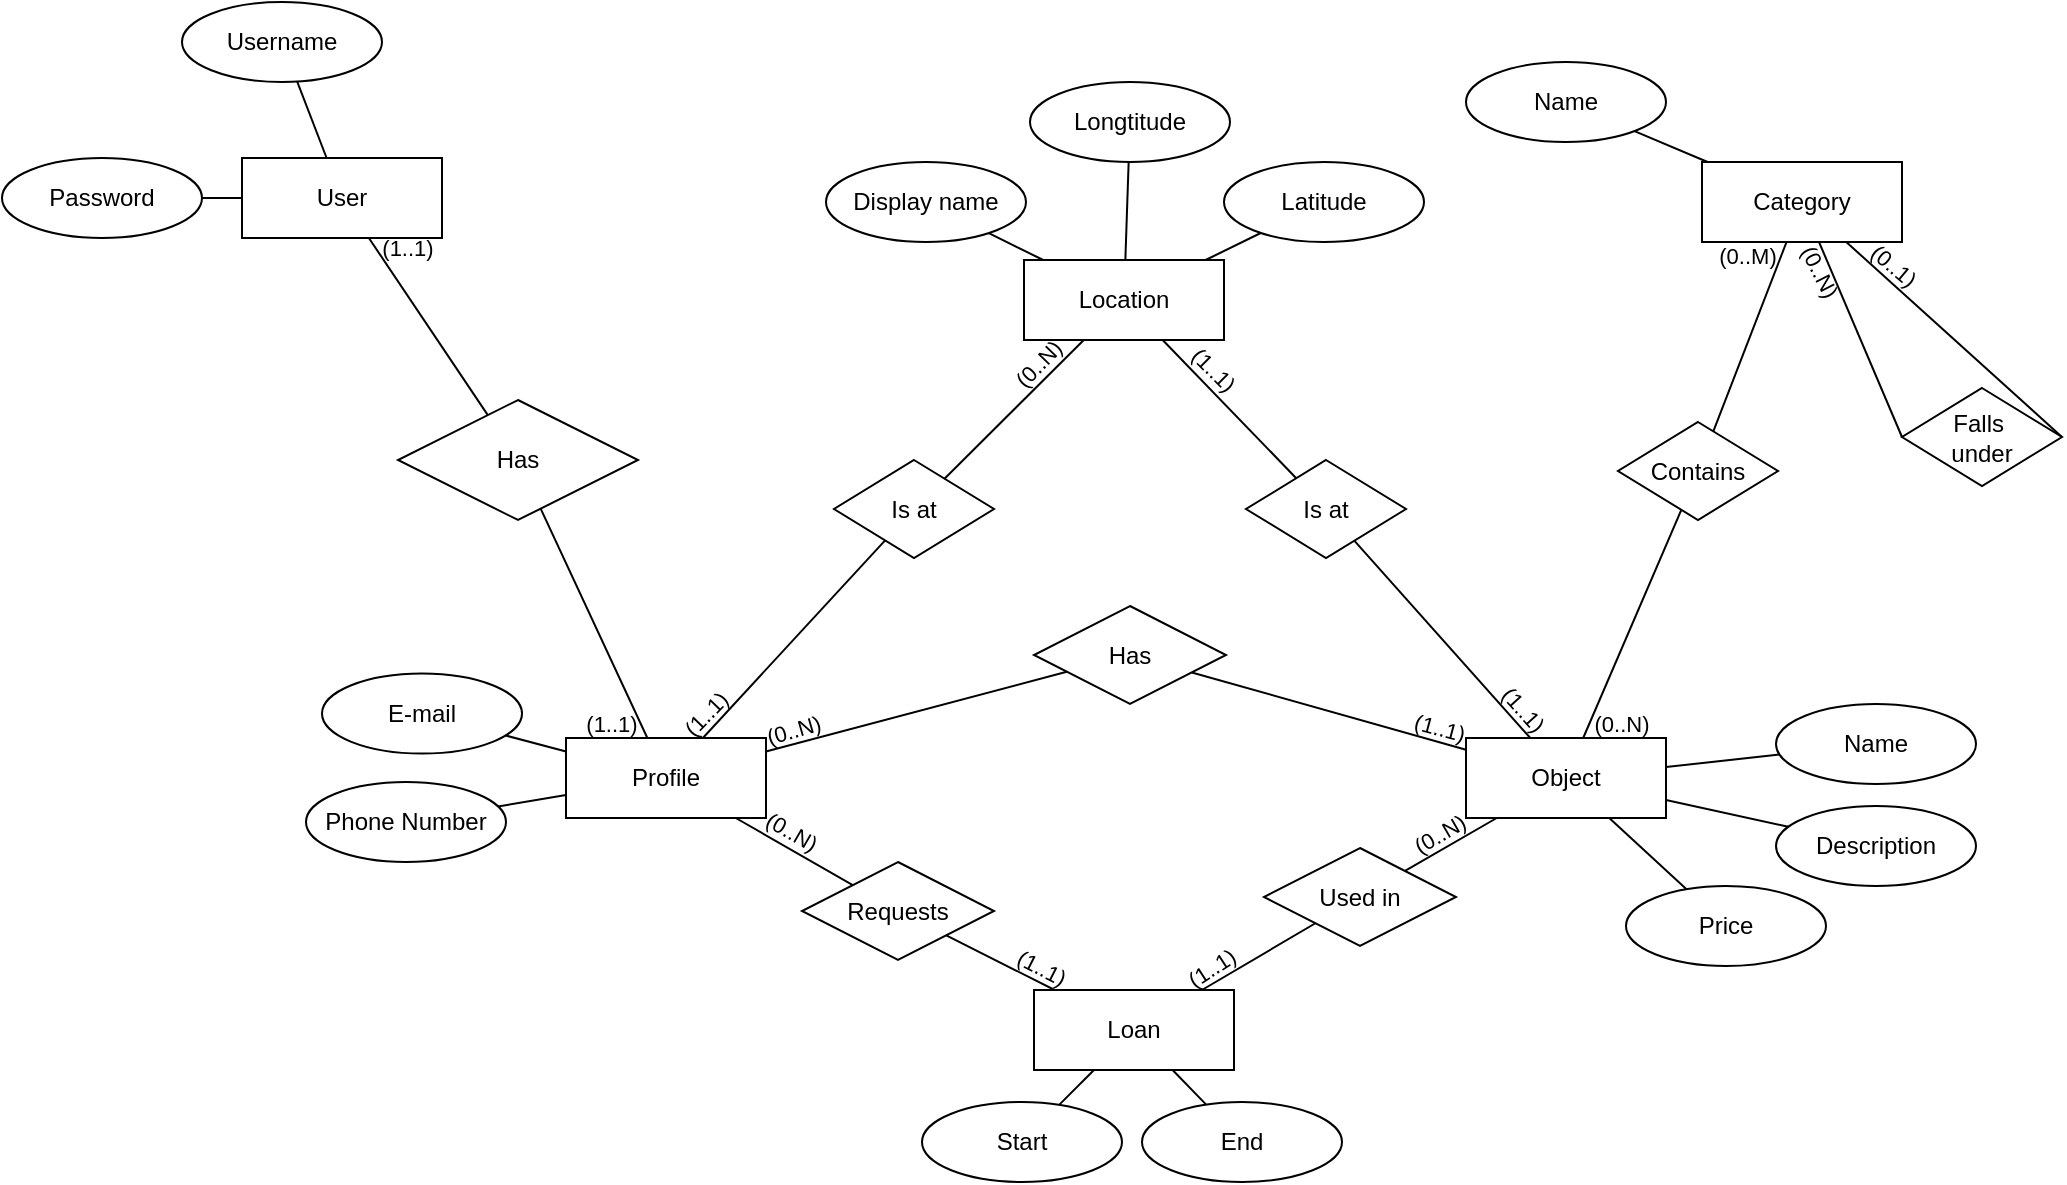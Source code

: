 <mxfile version="24.7.8" pages="3">
  <diagram id="C5RBs43oDa-KdzZeNtuy" name="Conceptueel Model">
    <mxGraphModel dx="385" dy="195" grid="1" gridSize="10" guides="1" tooltips="1" connect="1" arrows="1" fold="1" page="1" pageScale="1" pageWidth="1169" pageHeight="827" math="0" shadow="0">
      <root>
        <mxCell id="WIyWlLk6GJQsqaUBKTNV-0" />
        <mxCell id="WIyWlLk6GJQsqaUBKTNV-1" parent="WIyWlLk6GJQsqaUBKTNV-0" />
        <mxCell id="orKfnWybVY6OIfr_CMh5-2" value="Has" style="rhombus;whiteSpace=wrap;html=1;" parent="WIyWlLk6GJQsqaUBKTNV-1" vertex="1">
          <mxGeometry x="586" y="406" width="96" height="49" as="geometry" />
        </mxCell>
        <mxCell id="orKfnWybVY6OIfr_CMh5-5" value="" style="endArrow=none;html=1;rounded=0;" parent="WIyWlLk6GJQsqaUBKTNV-1" source="4Xx-Y_77534VWpwhhw6w-5" target="orKfnWybVY6OIfr_CMh5-2" edge="1">
          <mxGeometry width="50" height="50" relative="1" as="geometry">
            <mxPoint x="462" y="476.348" as="sourcePoint" />
            <mxPoint x="652" y="452" as="targetPoint" />
          </mxGeometry>
        </mxCell>
        <mxCell id="orKfnWybVY6OIfr_CMh5-6" value="" style="endArrow=none;html=1;rounded=0;" parent="WIyWlLk6GJQsqaUBKTNV-1" source="orKfnWybVY6OIfr_CMh5-51" target="orKfnWybVY6OIfr_CMh5-2" edge="1">
          <mxGeometry width="50" height="50" relative="1" as="geometry">
            <mxPoint x="802" y="476.348" as="sourcePoint" />
            <mxPoint x="652" y="452" as="targetPoint" />
          </mxGeometry>
        </mxCell>
        <mxCell id="orKfnWybVY6OIfr_CMh5-7" value="" style="endArrow=none;html=1;rounded=0;" parent="WIyWlLk6GJQsqaUBKTNV-1" source="4Xx-Y_77534VWpwhhw6w-5" target="xxIpeWAoVZbsFupuYYbS-5" edge="1">
          <mxGeometry width="50" height="50" relative="1" as="geometry">
            <mxPoint x="462" y="512.87" as="sourcePoint" />
            <mxPoint x="482.133" y="573.858" as="targetPoint" />
          </mxGeometry>
        </mxCell>
        <mxCell id="orKfnWybVY6OIfr_CMh5-8" value="" style="endArrow=none;html=1;rounded=0;" parent="WIyWlLk6GJQsqaUBKTNV-1" source="xxIpeWAoVZbsFupuYYbS-6" target="orKfnWybVY6OIfr_CMh5-51" edge="1">
          <mxGeometry width="50" height="50" relative="1" as="geometry">
            <mxPoint x="663.95" y="548.842" as="sourcePoint" />
            <mxPoint x="802" y="512.87" as="targetPoint" />
          </mxGeometry>
        </mxCell>
        <mxCell id="orKfnWybVY6OIfr_CMh5-9" value="&lt;font style=&quot;font-size: 11px;&quot;&gt;(1..1)&lt;/font&gt;" style="text;html=1;align=center;verticalAlign=middle;whiteSpace=wrap;rounded=0;rotation=15;" parent="WIyWlLk6GJQsqaUBKTNV-1" vertex="1">
          <mxGeometry x="779" y="457" width="20" height="20" as="geometry" />
        </mxCell>
        <mxCell id="orKfnWybVY6OIfr_CMh5-11" value="&lt;font style=&quot;font-size: 11px;&quot;&gt;(0..N)&lt;/font&gt;" style="text;html=1;align=center;verticalAlign=middle;whiteSpace=wrap;rounded=0;rotation=-16;" parent="WIyWlLk6GJQsqaUBKTNV-1" vertex="1">
          <mxGeometry x="456" y="458" width="20" height="20" as="geometry" />
        </mxCell>
        <mxCell id="orKfnWybVY6OIfr_CMh5-12" value="&lt;font style=&quot;font-size: 11px;&quot;&gt;(0..N)&lt;/font&gt;" style="text;html=1;align=center;verticalAlign=middle;whiteSpace=wrap;rounded=0;rotation=30;" parent="WIyWlLk6GJQsqaUBKTNV-1" vertex="1">
          <mxGeometry x="455" y="509" width="20" height="20" as="geometry" />
        </mxCell>
        <mxCell id="orKfnWybVY6OIfr_CMh5-13" value="&lt;font style=&quot;font-size: 11px;&quot;&gt;(0..N)&lt;/font&gt;" style="text;html=1;align=center;verticalAlign=middle;whiteSpace=wrap;rounded=0;rotation=-30;" parent="WIyWlLk6GJQsqaUBKTNV-1" vertex="1">
          <mxGeometry x="779" y="510" width="20" height="20" as="geometry" />
        </mxCell>
        <mxCell id="orKfnWybVY6OIfr_CMh5-19" value="Username" style="ellipse;whiteSpace=wrap;html=1;align=center;" parent="WIyWlLk6GJQsqaUBKTNV-1" vertex="1">
          <mxGeometry x="160" y="104" width="100" height="40" as="geometry" />
        </mxCell>
        <mxCell id="orKfnWybVY6OIfr_CMh5-20" value="E-mail" style="ellipse;whiteSpace=wrap;html=1;align=center;" parent="WIyWlLk6GJQsqaUBKTNV-1" vertex="1">
          <mxGeometry x="230" y="439.77" width="100" height="40" as="geometry" />
        </mxCell>
        <mxCell id="orKfnWybVY6OIfr_CMh5-21" value="Phone Number" style="ellipse;whiteSpace=wrap;html=1;align=center;" parent="WIyWlLk6GJQsqaUBKTNV-1" vertex="1">
          <mxGeometry x="222" y="494" width="100" height="40" as="geometry" />
        </mxCell>
        <mxCell id="orKfnWybVY6OIfr_CMh5-23" value="Password" style="ellipse;whiteSpace=wrap;html=1;align=center;" parent="WIyWlLk6GJQsqaUBKTNV-1" vertex="1">
          <mxGeometry x="70" y="182" width="100" height="40" as="geometry" />
        </mxCell>
        <mxCell id="orKfnWybVY6OIfr_CMh5-25" value="" style="endArrow=none;html=1;rounded=0;" parent="WIyWlLk6GJQsqaUBKTNV-1" source="4Xx-Y_77534VWpwhhw6w-5" target="orKfnWybVY6OIfr_CMh5-21" edge="1">
          <mxGeometry relative="1" as="geometry">
            <mxPoint x="452" y="337.714" as="sourcePoint" />
            <mxPoint x="492" y="472" as="targetPoint" />
          </mxGeometry>
        </mxCell>
        <mxCell id="orKfnWybVY6OIfr_CMh5-26" value="" style="endArrow=none;html=1;rounded=0;" parent="WIyWlLk6GJQsqaUBKTNV-1" source="4Xx-Y_77534VWpwhhw6w-5" target="orKfnWybVY6OIfr_CMh5-20" edge="1">
          <mxGeometry relative="1" as="geometry">
            <mxPoint x="452" y="315.529" as="sourcePoint" />
            <mxPoint x="502" y="482" as="targetPoint" />
          </mxGeometry>
        </mxCell>
        <mxCell id="orKfnWybVY6OIfr_CMh5-27" value="" style="endArrow=none;html=1;rounded=0;" parent="WIyWlLk6GJQsqaUBKTNV-1" source="orKfnWybVY6OIfr_CMh5-49" target="orKfnWybVY6OIfr_CMh5-19" edge="1">
          <mxGeometry relative="1" as="geometry">
            <mxPoint x="230" y="182" as="sourcePoint" />
            <mxPoint x="290" y="378" as="targetPoint" />
          </mxGeometry>
        </mxCell>
        <mxCell id="orKfnWybVY6OIfr_CMh5-28" value="" style="endArrow=none;html=1;rounded=0;" parent="WIyWlLk6GJQsqaUBKTNV-1" source="orKfnWybVY6OIfr_CMh5-49" target="orKfnWybVY6OIfr_CMh5-23" edge="1">
          <mxGeometry relative="1" as="geometry">
            <mxPoint x="256.25" y="168" as="sourcePoint" />
            <mxPoint x="300" y="388" as="targetPoint" />
          </mxGeometry>
        </mxCell>
        <mxCell id="orKfnWybVY6OIfr_CMh5-33" value="Price" style="ellipse;whiteSpace=wrap;html=1;align=center;" parent="WIyWlLk6GJQsqaUBKTNV-1" vertex="1">
          <mxGeometry x="882" y="546" width="100" height="40" as="geometry" />
        </mxCell>
        <mxCell id="orKfnWybVY6OIfr_CMh5-35" value="Description" style="ellipse;whiteSpace=wrap;html=1;align=center;" parent="WIyWlLk6GJQsqaUBKTNV-1" vertex="1">
          <mxGeometry x="957" y="506" width="100" height="40" as="geometry" />
        </mxCell>
        <mxCell id="orKfnWybVY6OIfr_CMh5-36" value="Name" style="ellipse;whiteSpace=wrap;html=1;align=center;" parent="WIyWlLk6GJQsqaUBKTNV-1" vertex="1">
          <mxGeometry x="957" y="455" width="100" height="40" as="geometry" />
        </mxCell>
        <mxCell id="orKfnWybVY6OIfr_CMh5-37" value="" style="endArrow=none;html=1;rounded=0;" parent="WIyWlLk6GJQsqaUBKTNV-1" source="orKfnWybVY6OIfr_CMh5-33" target="orKfnWybVY6OIfr_CMh5-51" edge="1">
          <mxGeometry relative="1" as="geometry">
            <mxPoint x="742" y="671.71" as="sourcePoint" />
            <mxPoint x="890.378" y="522" as="targetPoint" />
          </mxGeometry>
        </mxCell>
        <mxCell id="orKfnWybVY6OIfr_CMh5-38" value="" style="endArrow=none;html=1;rounded=0;" parent="WIyWlLk6GJQsqaUBKTNV-1" source="orKfnWybVY6OIfr_CMh5-35" target="orKfnWybVY6OIfr_CMh5-51" edge="1">
          <mxGeometry relative="1" as="geometry">
            <mxPoint x="722" y="652" as="sourcePoint" />
            <mxPoint x="922" y="485.625" as="targetPoint" />
          </mxGeometry>
        </mxCell>
        <mxCell id="orKfnWybVY6OIfr_CMh5-40" value="" style="endArrow=none;html=1;rounded=0;" parent="WIyWlLk6GJQsqaUBKTNV-1" source="orKfnWybVY6OIfr_CMh5-51" target="orKfnWybVY6OIfr_CMh5-36" edge="1">
          <mxGeometry relative="1" as="geometry">
            <mxPoint x="917.714" y="462" as="sourcePoint" />
            <mxPoint x="882" y="532" as="targetPoint" />
          </mxGeometry>
        </mxCell>
        <mxCell id="orKfnWybVY6OIfr_CMh5-43" value="End" style="ellipse;whiteSpace=wrap;html=1;align=center;" parent="WIyWlLk6GJQsqaUBKTNV-1" vertex="1">
          <mxGeometry x="640" y="654" width="100" height="40" as="geometry" />
        </mxCell>
        <mxCell id="orKfnWybVY6OIfr_CMh5-44" value="Start" style="ellipse;whiteSpace=wrap;html=1;align=center;" parent="WIyWlLk6GJQsqaUBKTNV-1" vertex="1">
          <mxGeometry x="530" y="654" width="100" height="40" as="geometry" />
        </mxCell>
        <mxCell id="orKfnWybVY6OIfr_CMh5-45" value="" style="endArrow=none;html=1;rounded=0;" parent="WIyWlLk6GJQsqaUBKTNV-1" source="orKfnWybVY6OIfr_CMh5-43" target="xxIpeWAoVZbsFupuYYbS-2" edge="1">
          <mxGeometry relative="1" as="geometry">
            <mxPoint x="936" y="685.81" as="sourcePoint" />
            <mxPoint x="1008.237" y="598.0" as="targetPoint" />
          </mxGeometry>
        </mxCell>
        <mxCell id="orKfnWybVY6OIfr_CMh5-47" value="" style="endArrow=none;html=1;rounded=0;" parent="WIyWlLk6GJQsqaUBKTNV-1" source="orKfnWybVY6OIfr_CMh5-44" target="xxIpeWAoVZbsFupuYYbS-2" edge="1">
          <mxGeometry relative="1" as="geometry">
            <mxPoint x="936" y="685.81" as="sourcePoint" />
            <mxPoint x="963.763" y="598.0" as="targetPoint" />
          </mxGeometry>
        </mxCell>
        <mxCell id="orKfnWybVY6OIfr_CMh5-49" value="User" style="whiteSpace=wrap;html=1;align=center;" parent="WIyWlLk6GJQsqaUBKTNV-1" vertex="1">
          <mxGeometry x="190" y="182" width="100" height="40" as="geometry" />
        </mxCell>
        <mxCell id="orKfnWybVY6OIfr_CMh5-51" value="Object" style="whiteSpace=wrap;html=1;align=center;" parent="WIyWlLk6GJQsqaUBKTNV-1" vertex="1">
          <mxGeometry x="802" y="472" width="100" height="40" as="geometry" />
        </mxCell>
        <mxCell id="4Xx-Y_77534VWpwhhw6w-5" value="Profile" style="whiteSpace=wrap;html=1;align=center;" parent="WIyWlLk6GJQsqaUBKTNV-1" vertex="1">
          <mxGeometry x="352" y="472" width="100" height="40" as="geometry" />
        </mxCell>
        <mxCell id="4Xx-Y_77534VWpwhhw6w-6" value="Has" style="shape=rhombus;perimeter=rhombusPerimeter;whiteSpace=wrap;html=1;align=center;" parent="WIyWlLk6GJQsqaUBKTNV-1" vertex="1">
          <mxGeometry x="268" y="303" width="120" height="60" as="geometry" />
        </mxCell>
        <mxCell id="4Xx-Y_77534VWpwhhw6w-8" value="" style="endArrow=none;html=1;rounded=0;" parent="WIyWlLk6GJQsqaUBKTNV-1" source="4Xx-Y_77534VWpwhhw6w-6" target="4Xx-Y_77534VWpwhhw6w-5" edge="1">
          <mxGeometry relative="1" as="geometry">
            <mxPoint x="312" y="642" as="sourcePoint" />
            <mxPoint x="472" y="642" as="targetPoint" />
          </mxGeometry>
        </mxCell>
        <mxCell id="4Xx-Y_77534VWpwhhw6w-9" value="" style="endArrow=none;html=1;rounded=0;" parent="WIyWlLk6GJQsqaUBKTNV-1" source="orKfnWybVY6OIfr_CMh5-49" target="4Xx-Y_77534VWpwhhw6w-6" edge="1">
          <mxGeometry relative="1" as="geometry">
            <mxPoint x="312" y="642" as="sourcePoint" />
            <mxPoint x="472" y="642" as="targetPoint" />
          </mxGeometry>
        </mxCell>
        <mxCell id="4Xx-Y_77534VWpwhhw6w-10" value="&lt;font style=&quot;font-size: 11px;&quot;&gt;(1..1)&lt;/font&gt;" style="text;html=1;align=center;verticalAlign=middle;whiteSpace=wrap;rounded=0;rotation=0;" parent="WIyWlLk6GJQsqaUBKTNV-1" vertex="1">
          <mxGeometry x="263" y="217" width="20" height="20" as="geometry" />
        </mxCell>
        <mxCell id="4Xx-Y_77534VWpwhhw6w-11" value="&lt;font style=&quot;font-size: 11px;&quot;&gt;(1..1)&lt;/font&gt;" style="text;html=1;align=center;verticalAlign=middle;whiteSpace=wrap;rounded=0;rotation=0;" parent="WIyWlLk6GJQsqaUBKTNV-1" vertex="1">
          <mxGeometry x="365" y="455" width="20" height="20" as="geometry" />
        </mxCell>
        <mxCell id="J7_Exr57umTuO-PS0QFA-0" value="Location" style="whiteSpace=wrap;html=1;align=center;" parent="WIyWlLk6GJQsqaUBKTNV-1" vertex="1">
          <mxGeometry x="581" y="233" width="100" height="40" as="geometry" />
        </mxCell>
        <mxCell id="J7_Exr57umTuO-PS0QFA-1" value="Is at" style="rhombus;whiteSpace=wrap;html=1;" parent="WIyWlLk6GJQsqaUBKTNV-1" vertex="1">
          <mxGeometry x="692" y="333" width="80" height="49" as="geometry" />
        </mxCell>
        <mxCell id="J7_Exr57umTuO-PS0QFA-2" value="Is at" style="rhombus;whiteSpace=wrap;html=1;" parent="WIyWlLk6GJQsqaUBKTNV-1" vertex="1">
          <mxGeometry x="486" y="333" width="80" height="49" as="geometry" />
        </mxCell>
        <mxCell id="J7_Exr57umTuO-PS0QFA-3" value="" style="endArrow=none;html=1;rounded=0;" parent="WIyWlLk6GJQsqaUBKTNV-1" source="J7_Exr57umTuO-PS0QFA-2" target="J7_Exr57umTuO-PS0QFA-0" edge="1">
          <mxGeometry relative="1" as="geometry">
            <mxPoint x="527" y="383" as="sourcePoint" />
            <mxPoint x="687" y="383" as="targetPoint" />
          </mxGeometry>
        </mxCell>
        <mxCell id="J7_Exr57umTuO-PS0QFA-4" value="" style="endArrow=none;html=1;rounded=0;" parent="WIyWlLk6GJQsqaUBKTNV-1" source="4Xx-Y_77534VWpwhhw6w-5" target="J7_Exr57umTuO-PS0QFA-2" edge="1">
          <mxGeometry relative="1" as="geometry">
            <mxPoint x="527" y="383" as="sourcePoint" />
            <mxPoint x="687" y="383" as="targetPoint" />
          </mxGeometry>
        </mxCell>
        <mxCell id="J7_Exr57umTuO-PS0QFA-5" value="" style="endArrow=none;html=1;rounded=0;" parent="WIyWlLk6GJQsqaUBKTNV-1" source="orKfnWybVY6OIfr_CMh5-51" target="J7_Exr57umTuO-PS0QFA-1" edge="1">
          <mxGeometry relative="1" as="geometry">
            <mxPoint x="527" y="383" as="sourcePoint" />
            <mxPoint x="687" y="383" as="targetPoint" />
          </mxGeometry>
        </mxCell>
        <mxCell id="J7_Exr57umTuO-PS0QFA-6" value="" style="endArrow=none;html=1;rounded=0;" parent="WIyWlLk6GJQsqaUBKTNV-1" source="J7_Exr57umTuO-PS0QFA-1" target="J7_Exr57umTuO-PS0QFA-0" edge="1">
          <mxGeometry relative="1" as="geometry">
            <mxPoint x="527" y="383" as="sourcePoint" />
            <mxPoint x="687" y="383" as="targetPoint" />
          </mxGeometry>
        </mxCell>
        <mxCell id="J7_Exr57umTuO-PS0QFA-7" value="&lt;font style=&quot;font-size: 11px;&quot;&gt;(0..N)&lt;/font&gt;" style="text;html=1;align=center;verticalAlign=middle;whiteSpace=wrap;rounded=0;rotation=-46;" parent="WIyWlLk6GJQsqaUBKTNV-1" vertex="1">
          <mxGeometry x="577" y="274" width="22" height="21" as="geometry" />
        </mxCell>
        <mxCell id="J7_Exr57umTuO-PS0QFA-8" value="&lt;font style=&quot;font-size: 11px;&quot;&gt;(1..1)&lt;/font&gt;" style="text;html=1;align=center;verticalAlign=middle;whiteSpace=wrap;rounded=0;rotation=-46;" parent="WIyWlLk6GJQsqaUBKTNV-1" vertex="1">
          <mxGeometry x="412" y="449.77" width="20" height="20" as="geometry" />
        </mxCell>
        <mxCell id="J7_Exr57umTuO-PS0QFA-9" value="&lt;font style=&quot;font-size: 11px;&quot;&gt;(1..1)&lt;/font&gt;" style="text;html=1;align=center;verticalAlign=middle;whiteSpace=wrap;rounded=0;rotation=45;" parent="WIyWlLk6GJQsqaUBKTNV-1" vertex="1">
          <mxGeometry x="666" y="278" width="20" height="20" as="geometry" />
        </mxCell>
        <mxCell id="J7_Exr57umTuO-PS0QFA-10" value="&lt;font style=&quot;font-size: 11px;&quot;&gt;(1..1)&lt;/font&gt;" style="text;html=1;align=center;verticalAlign=middle;whiteSpace=wrap;rounded=0;rotation=48;" parent="WIyWlLk6GJQsqaUBKTNV-1" vertex="1">
          <mxGeometry x="821" y="447.77" width="20" height="20" as="geometry" />
        </mxCell>
        <mxCell id="o1FvbyAlDGFvQXaPQR0_-2" value="Latitude" style="ellipse;whiteSpace=wrap;html=1;align=center;" parent="WIyWlLk6GJQsqaUBKTNV-1" vertex="1">
          <mxGeometry x="681" y="184" width="100" height="40" as="geometry" />
        </mxCell>
        <mxCell id="o1FvbyAlDGFvQXaPQR0_-3" value="Longtitude" style="ellipse;whiteSpace=wrap;html=1;align=center;" parent="WIyWlLk6GJQsqaUBKTNV-1" vertex="1">
          <mxGeometry x="584" y="144" width="100" height="40" as="geometry" />
        </mxCell>
        <mxCell id="o1FvbyAlDGFvQXaPQR0_-4" value="Display name" style="ellipse;whiteSpace=wrap;html=1;align=center;" parent="WIyWlLk6GJQsqaUBKTNV-1" vertex="1">
          <mxGeometry x="482" y="184" width="100" height="40" as="geometry" />
        </mxCell>
        <mxCell id="pjcocmFD-WZUv9KvS9gG-0" value="" style="endArrow=none;html=1;rounded=0;" parent="WIyWlLk6GJQsqaUBKTNV-1" source="J7_Exr57umTuO-PS0QFA-0" target="o1FvbyAlDGFvQXaPQR0_-2" edge="1">
          <mxGeometry relative="1" as="geometry">
            <mxPoint x="560" y="294" as="sourcePoint" />
            <mxPoint x="720" y="294" as="targetPoint" />
          </mxGeometry>
        </mxCell>
        <mxCell id="pjcocmFD-WZUv9KvS9gG-1" value="" style="endArrow=none;html=1;rounded=0;" parent="WIyWlLk6GJQsqaUBKTNV-1" source="J7_Exr57umTuO-PS0QFA-0" target="o1FvbyAlDGFvQXaPQR0_-3" edge="1">
          <mxGeometry relative="1" as="geometry">
            <mxPoint x="560" y="294" as="sourcePoint" />
            <mxPoint x="720" y="294" as="targetPoint" />
          </mxGeometry>
        </mxCell>
        <mxCell id="pjcocmFD-WZUv9KvS9gG-2" value="" style="endArrow=none;html=1;rounded=0;" parent="WIyWlLk6GJQsqaUBKTNV-1" source="o1FvbyAlDGFvQXaPQR0_-4" target="J7_Exr57umTuO-PS0QFA-0" edge="1">
          <mxGeometry relative="1" as="geometry">
            <mxPoint x="560" y="294" as="sourcePoint" />
            <mxPoint x="720" y="294" as="targetPoint" />
          </mxGeometry>
        </mxCell>
        <mxCell id="xxIpeWAoVZbsFupuYYbS-2" value="Loan" style="whiteSpace=wrap;html=1;align=center;" vertex="1" parent="WIyWlLk6GJQsqaUBKTNV-1">
          <mxGeometry x="586" y="598" width="100" height="40" as="geometry" />
        </mxCell>
        <mxCell id="xxIpeWAoVZbsFupuYYbS-4" value="" style="endArrow=none;html=1;rounded=0;" edge="1" parent="WIyWlLk6GJQsqaUBKTNV-1" source="xxIpeWAoVZbsFupuYYbS-5" target="xxIpeWAoVZbsFupuYYbS-2">
          <mxGeometry width="50" height="50" relative="1" as="geometry">
            <mxPoint x="523.022" y="613.414" as="sourcePoint" />
            <mxPoint x="509" y="688" as="targetPoint" />
          </mxGeometry>
        </mxCell>
        <mxCell id="xxIpeWAoVZbsFupuYYbS-5" value="Requests" style="rhombus;whiteSpace=wrap;html=1;" vertex="1" parent="WIyWlLk6GJQsqaUBKTNV-1">
          <mxGeometry x="470" y="534" width="96" height="49" as="geometry" />
        </mxCell>
        <mxCell id="xxIpeWAoVZbsFupuYYbS-6" value="Used in" style="rhombus;whiteSpace=wrap;html=1;" vertex="1" parent="WIyWlLk6GJQsqaUBKTNV-1">
          <mxGeometry x="701" y="527" width="96" height="49" as="geometry" />
        </mxCell>
        <mxCell id="xxIpeWAoVZbsFupuYYbS-8" value="" style="endArrow=none;html=1;rounded=0;" edge="1" parent="WIyWlLk6GJQsqaUBKTNV-1" source="xxIpeWAoVZbsFupuYYbS-2" target="xxIpeWAoVZbsFupuYYbS-6">
          <mxGeometry relative="1" as="geometry">
            <mxPoint x="600" y="684" as="sourcePoint" />
            <mxPoint x="760" y="684" as="targetPoint" />
          </mxGeometry>
        </mxCell>
        <mxCell id="xxIpeWAoVZbsFupuYYbS-20" value="Category" style="whiteSpace=wrap;html=1;align=center;" vertex="1" parent="WIyWlLk6GJQsqaUBKTNV-1">
          <mxGeometry x="920" y="184" width="100" height="40" as="geometry" />
        </mxCell>
        <mxCell id="xxIpeWAoVZbsFupuYYbS-21" value="Contains" style="rhombus;whiteSpace=wrap;html=1;" vertex="1" parent="WIyWlLk6GJQsqaUBKTNV-1">
          <mxGeometry x="878" y="314" width="80" height="49" as="geometry" />
        </mxCell>
        <mxCell id="xxIpeWAoVZbsFupuYYbS-22" value="" style="endArrow=none;html=1;rounded=0;" edge="1" parent="WIyWlLk6GJQsqaUBKTNV-1" source="xxIpeWAoVZbsFupuYYbS-21" target="xxIpeWAoVZbsFupuYYbS-20">
          <mxGeometry relative="1" as="geometry">
            <mxPoint x="720" y="554" as="sourcePoint" />
            <mxPoint x="880" y="554" as="targetPoint" />
          </mxGeometry>
        </mxCell>
        <mxCell id="xxIpeWAoVZbsFupuYYbS-23" value="" style="endArrow=none;html=1;rounded=0;" edge="1" parent="WIyWlLk6GJQsqaUBKTNV-1" source="xxIpeWAoVZbsFupuYYbS-21" target="orKfnWybVY6OIfr_CMh5-51">
          <mxGeometry relative="1" as="geometry">
            <mxPoint x="720" y="554" as="sourcePoint" />
            <mxPoint x="880" y="554" as="targetPoint" />
          </mxGeometry>
        </mxCell>
        <mxCell id="xxIpeWAoVZbsFupuYYbS-24" value="Name" style="ellipse;whiteSpace=wrap;html=1;align=center;" vertex="1" parent="WIyWlLk6GJQsqaUBKTNV-1">
          <mxGeometry x="802" y="134" width="100" height="40" as="geometry" />
        </mxCell>
        <mxCell id="xxIpeWAoVZbsFupuYYbS-25" value="Falls&amp;nbsp;&lt;div&gt;under&lt;/div&gt;" style="rhombus;whiteSpace=wrap;html=1;" vertex="1" parent="WIyWlLk6GJQsqaUBKTNV-1">
          <mxGeometry x="1020" y="297" width="80" height="49" as="geometry" />
        </mxCell>
        <mxCell id="xxIpeWAoVZbsFupuYYbS-26" value="" style="endArrow=none;html=1;rounded=0;exitX=1;exitY=0.5;exitDx=0;exitDy=0;" edge="1" parent="WIyWlLk6GJQsqaUBKTNV-1" source="xxIpeWAoVZbsFupuYYbS-25" target="xxIpeWAoVZbsFupuYYbS-20">
          <mxGeometry relative="1" as="geometry">
            <mxPoint x="936" y="329" as="sourcePoint" />
            <mxPoint x="972" y="234" as="targetPoint" />
          </mxGeometry>
        </mxCell>
        <mxCell id="xxIpeWAoVZbsFupuYYbS-27" value="" style="endArrow=none;html=1;rounded=0;exitX=0;exitY=0.5;exitDx=0;exitDy=0;" edge="1" parent="WIyWlLk6GJQsqaUBKTNV-1" source="xxIpeWAoVZbsFupuYYbS-25" target="xxIpeWAoVZbsFupuYYbS-20">
          <mxGeometry relative="1" as="geometry">
            <mxPoint x="1140" y="332" as="sourcePoint" />
            <mxPoint x="1007" y="234" as="targetPoint" />
          </mxGeometry>
        </mxCell>
        <mxCell id="xxIpeWAoVZbsFupuYYbS-30" value="&lt;font style=&quot;font-size: 11px;&quot;&gt;(1..1)&lt;/font&gt;" style="text;html=1;align=center;verticalAlign=middle;whiteSpace=wrap;rounded=0;rotation=27;" vertex="1" parent="WIyWlLk6GJQsqaUBKTNV-1">
          <mxGeometry x="580" y="577" width="20" height="20" as="geometry" />
        </mxCell>
        <mxCell id="xxIpeWAoVZbsFupuYYbS-31" value="&lt;font style=&quot;font-size: 11px;&quot;&gt;(1..1)&lt;/font&gt;" style="text;html=1;align=center;verticalAlign=middle;whiteSpace=wrap;rounded=0;rotation=-33;" vertex="1" parent="WIyWlLk6GJQsqaUBKTNV-1">
          <mxGeometry x="665" y="577" width="20" height="20" as="geometry" />
        </mxCell>
        <mxCell id="xxIpeWAoVZbsFupuYYbS-32" value="&lt;font style=&quot;font-size: 11px;&quot;&gt;(0..M)&lt;/font&gt;" style="text;html=1;align=center;verticalAlign=middle;whiteSpace=wrap;rounded=0;rotation=0;" vertex="1" parent="WIyWlLk6GJQsqaUBKTNV-1">
          <mxGeometry x="933" y="221" width="20" height="20" as="geometry" />
        </mxCell>
        <mxCell id="xxIpeWAoVZbsFupuYYbS-33" value="&lt;font style=&quot;font-size: 11px;&quot;&gt;(0..N)&lt;/font&gt;" style="text;html=1;align=center;verticalAlign=middle;whiteSpace=wrap;rounded=0;rotation=0;" vertex="1" parent="WIyWlLk6GJQsqaUBKTNV-1">
          <mxGeometry x="870" y="455" width="20" height="20" as="geometry" />
        </mxCell>
        <mxCell id="xxIpeWAoVZbsFupuYYbS-34" value="&lt;font style=&quot;font-size: 11px;&quot;&gt;(0..1)&lt;/font&gt;" style="text;html=1;align=center;verticalAlign=middle;whiteSpace=wrap;rounded=0;rotation=40;" vertex="1" parent="WIyWlLk6GJQsqaUBKTNV-1">
          <mxGeometry x="1006" y="226" width="20" height="20" as="geometry" />
        </mxCell>
        <mxCell id="xxIpeWAoVZbsFupuYYbS-35" value="&lt;font style=&quot;font-size: 11px;&quot;&gt;(0..N)&lt;/font&gt;" style="text;html=1;align=center;verticalAlign=middle;whiteSpace=wrap;rounded=0;rotation=63;" vertex="1" parent="WIyWlLk6GJQsqaUBKTNV-1">
          <mxGeometry x="969" y="229" width="20" height="20" as="geometry" />
        </mxCell>
        <mxCell id="xxIpeWAoVZbsFupuYYbS-37" value="" style="endArrow=none;html=1;rounded=0;" edge="1" parent="WIyWlLk6GJQsqaUBKTNV-1" source="xxIpeWAoVZbsFupuYYbS-24" target="xxIpeWAoVZbsFupuYYbS-20">
          <mxGeometry relative="1" as="geometry">
            <mxPoint x="790" y="184" as="sourcePoint" />
            <mxPoint x="950" y="184" as="targetPoint" />
          </mxGeometry>
        </mxCell>
      </root>
    </mxGraphModel>
  </diagram>
  <diagram id="iP7yAW1gZqmqzOnnHbDW" name="Domeinmodel">
    <mxGraphModel grid="1" page="1" gridSize="10" guides="1" tooltips="1" connect="1" arrows="1" fold="1" pageScale="1" pageWidth="1169" pageHeight="827" math="0" shadow="0">
      <root>
        <mxCell id="0" />
        <mxCell id="1" parent="0" />
        <mxCell id="3wHSySrnC8_4C8aTv1dS-1" value="User" style="swimlane;fontStyle=0;childLayout=stackLayout;horizontal=1;startSize=26;horizontalStack=0;resizeParent=1;resizeParentMax=0;resizeLast=0;collapsible=1;marginBottom=0;align=center;fontSize=14;" parent="1" vertex="1">
          <mxGeometry x="185" y="581" width="160" height="86" as="geometry" />
        </mxCell>
        <mxCell id="3wHSySrnC8_4C8aTv1dS-2" value="Username: string" style="text;strokeColor=none;fillColor=none;spacingLeft=4;spacingRight=4;overflow=hidden;rotatable=0;points=[[0,0.5],[1,0.5]];portConstraint=eastwest;fontSize=12;whiteSpace=wrap;html=1;" parent="3wHSySrnC8_4C8aTv1dS-1" vertex="1">
          <mxGeometry y="26" width="160" height="30" as="geometry" />
        </mxCell>
        <mxCell id="3wHSySrnC8_4C8aTv1dS-3" value="Password: string" style="text;strokeColor=none;fillColor=none;spacingLeft=4;spacingRight=4;overflow=hidden;rotatable=0;points=[[0,0.5],[1,0.5]];portConstraint=eastwest;fontSize=12;whiteSpace=wrap;html=1;" parent="3wHSySrnC8_4C8aTv1dS-1" vertex="1">
          <mxGeometry y="56" width="160" height="30" as="geometry" />
        </mxCell>
        <mxCell id="3wHSySrnC8_4C8aTv1dS-4" value="Profile" style="swimlane;fontStyle=0;childLayout=stackLayout;horizontal=1;startSize=26;horizontalStack=0;resizeParent=1;resizeParentMax=0;resizeLast=0;collapsible=1;marginBottom=0;align=center;fontSize=14;" parent="1" vertex="1">
          <mxGeometry x="185" y="392" width="160" height="86" as="geometry" />
        </mxCell>
        <mxCell id="3wHSySrnC8_4C8aTv1dS-5" value="E-mail: string&lt;span style=&quot;white-space: pre;&quot;&gt;&#x9;&lt;/span&gt;&lt;span style=&quot;white-space: pre;&quot;&gt;&#x9;&lt;/span&gt;" style="text;strokeColor=none;fillColor=none;spacingLeft=4;spacingRight=4;overflow=hidden;rotatable=0;points=[[0,0.5],[1,0.5]];portConstraint=eastwest;fontSize=12;whiteSpace=wrap;html=1;" parent="3wHSySrnC8_4C8aTv1dS-4" vertex="1">
          <mxGeometry y="26" width="160" height="30" as="geometry" />
        </mxCell>
        <mxCell id="3wHSySrnC8_4C8aTv1dS-6" value="Phone number: string" style="text;strokeColor=none;fillColor=none;spacingLeft=4;spacingRight=4;overflow=hidden;rotatable=0;points=[[0,0.5],[1,0.5]];portConstraint=eastwest;fontSize=12;whiteSpace=wrap;html=1;" parent="3wHSySrnC8_4C8aTv1dS-4" vertex="1">
          <mxGeometry y="56" width="160" height="30" as="geometry" />
        </mxCell>
        <mxCell id="3wHSySrnC8_4C8aTv1dS-8" value="Object" style="swimlane;fontStyle=0;childLayout=stackLayout;horizontal=1;startSize=26;horizontalStack=0;resizeParent=1;resizeParentMax=0;resizeLast=0;collapsible=1;marginBottom=0;align=center;fontSize=14;" parent="1" vertex="1">
          <mxGeometry x="655" y="377" width="160" height="116" as="geometry" />
        </mxCell>
        <mxCell id="3wHSySrnC8_4C8aTv1dS-9" value="Name: string" style="text;strokeColor=none;fillColor=none;spacingLeft=4;spacingRight=4;overflow=hidden;rotatable=0;points=[[0,0.5],[1,0.5]];portConstraint=eastwest;fontSize=12;whiteSpace=wrap;html=1;" parent="3wHSySrnC8_4C8aTv1dS-8" vertex="1">
          <mxGeometry y="26" width="160" height="30" as="geometry" />
        </mxCell>
        <mxCell id="3wHSySrnC8_4C8aTv1dS-10" value="Description: string" style="text;strokeColor=none;fillColor=none;spacingLeft=4;spacingRight=4;overflow=hidden;rotatable=0;points=[[0,0.5],[1,0.5]];portConstraint=eastwest;fontSize=12;whiteSpace=wrap;html=1;" parent="3wHSySrnC8_4C8aTv1dS-8" vertex="1">
          <mxGeometry y="56" width="160" height="30" as="geometry" />
        </mxCell>
        <mxCell id="3wHSySrnC8_4C8aTv1dS-12" value="Price: number" style="text;strokeColor=none;fillColor=none;spacingLeft=4;spacingRight=4;overflow=hidden;rotatable=0;points=[[0,0.5],[1,0.5]];portConstraint=eastwest;fontSize=12;whiteSpace=wrap;html=1;" parent="3wHSySrnC8_4C8aTv1dS-8" vertex="1">
          <mxGeometry y="86" width="160" height="30" as="geometry" />
        </mxCell>
        <mxCell id="6EuKlPuf6K4xtYGKu7IM-1" value="Location" style="swimlane;fontStyle=0;childLayout=stackLayout;horizontal=1;startSize=26;horizontalStack=0;resizeParent=1;resizeParentMax=0;resizeLast=0;collapsible=1;marginBottom=0;align=center;fontSize=14;" parent="1" vertex="1">
          <mxGeometry x="415" y="161" width="160" height="116" as="geometry" />
        </mxCell>
        <mxCell id="6EuKlPuf6K4xtYGKu7IM-2" value="Display name: string" style="text;strokeColor=none;fillColor=none;spacingLeft=4;spacingRight=4;overflow=hidden;rotatable=0;points=[[0,0.5],[1,0.5]];portConstraint=eastwest;fontSize=12;whiteSpace=wrap;html=1;" parent="6EuKlPuf6K4xtYGKu7IM-1" vertex="1">
          <mxGeometry y="26" width="160" height="30" as="geometry" />
        </mxCell>
        <mxCell id="6EuKlPuf6K4xtYGKu7IM-3" value="Longtitude: number" style="text;strokeColor=none;fillColor=none;spacingLeft=4;spacingRight=4;overflow=hidden;rotatable=0;points=[[0,0.5],[1,0.5]];portConstraint=eastwest;fontSize=12;whiteSpace=wrap;html=1;" parent="6EuKlPuf6K4xtYGKu7IM-1" vertex="1">
          <mxGeometry y="56" width="160" height="30" as="geometry" />
        </mxCell>
        <mxCell id="6EuKlPuf6K4xtYGKu7IM-4" value="Latitude: number" style="text;strokeColor=none;fillColor=none;spacingLeft=4;spacingRight=4;overflow=hidden;rotatable=0;points=[[0,0.5],[1,0.5]];portConstraint=eastwest;fontSize=12;whiteSpace=wrap;html=1;" parent="6EuKlPuf6K4xtYGKu7IM-1" vertex="1">
          <mxGeometry y="86" width="160" height="30" as="geometry" />
        </mxCell>
        <mxCell id="QwC4DLSg5yHez1xrWoOO-2" value="Has" style="endArrow=open;endSize=12;html=1;rounded=0;" parent="1" source="3wHSySrnC8_4C8aTv1dS-1" target="3wHSySrnC8_4C8aTv1dS-4" edge="1">
          <mxGeometry width="160" relative="1" as="geometry">
            <mxPoint x="455" y="592" as="sourcePoint" />
            <mxPoint x="615" y="592" as="targetPoint" />
          </mxGeometry>
        </mxCell>
        <mxCell id="QwC4DLSg5yHez1xrWoOO-3" value="Has" style="endArrow=open;endSize=12;html=1;rounded=0;" parent="1" source="3wHSySrnC8_4C8aTv1dS-4" target="3wHSySrnC8_4C8aTv1dS-8" edge="1">
          <mxGeometry width="160" relative="1" as="geometry">
            <mxPoint x="455" y="592" as="sourcePoint" />
            <mxPoint x="615" y="592" as="targetPoint" />
          </mxGeometry>
        </mxCell>
        <mxCell id="QwC4DLSg5yHez1xrWoOO-6" value="Loan" style="swimlane;fontStyle=0;childLayout=stackLayout;horizontal=1;startSize=26;horizontalStack=0;resizeParent=1;resizeParentMax=0;resizeLast=0;collapsible=1;marginBottom=0;align=center;fontSize=14;" parent="1" vertex="1">
          <mxGeometry x="425" y="581" width="160" height="86" as="geometry" />
        </mxCell>
        <mxCell id="QwC4DLSg5yHez1xrWoOO-7" value="Start: timestamp" style="text;strokeColor=none;fillColor=none;spacingLeft=4;spacingRight=4;overflow=hidden;rotatable=0;points=[[0,0.5],[1,0.5]];portConstraint=eastwest;fontSize=12;whiteSpace=wrap;html=1;" parent="QwC4DLSg5yHez1xrWoOO-6" vertex="1">
          <mxGeometry y="26" width="160" height="30" as="geometry" />
        </mxCell>
        <mxCell id="QwC4DLSg5yHez1xrWoOO-8" value="End: timestamp" style="text;strokeColor=none;fillColor=none;spacingLeft=4;spacingRight=4;overflow=hidden;rotatable=0;points=[[0,0.5],[1,0.5]];portConstraint=eastwest;fontSize=12;whiteSpace=wrap;html=1;" parent="QwC4DLSg5yHez1xrWoOO-6" vertex="1">
          <mxGeometry y="56" width="160" height="30" as="geometry" />
        </mxCell>
        <mxCell id="QwC4DLSg5yHez1xrWoOO-10" value="Creates" style="endArrow=open;endSize=12;html=1;rounded=0;" parent="1" source="3wHSySrnC8_4C8aTv1dS-4" target="QwC4DLSg5yHez1xrWoOO-6" edge="1">
          <mxGeometry width="160" relative="1" as="geometry">
            <mxPoint x="385" y="641" as="sourcePoint" />
            <mxPoint x="545" y="641" as="targetPoint" />
          </mxGeometry>
        </mxCell>
        <mxCell id="QwC4DLSg5yHez1xrWoOO-11" value="Is part of" style="endArrow=open;endSize=12;html=1;rounded=0;" parent="1" source="3wHSySrnC8_4C8aTv1dS-8" target="QwC4DLSg5yHez1xrWoOO-6" edge="1">
          <mxGeometry width="160" relative="1" as="geometry">
            <mxPoint x="385" y="641" as="sourcePoint" />
            <mxPoint x="545" y="641" as="targetPoint" />
          </mxGeometry>
        </mxCell>
        <mxCell id="QwC4DLSg5yHez1xrWoOO-13" value="Is at" style="endArrow=open;endSize=12;html=1;rounded=0;" parent="1" source="3wHSySrnC8_4C8aTv1dS-4" target="6EuKlPuf6K4xtYGKu7IM-1" edge="1">
          <mxGeometry width="160" relative="1" as="geometry">
            <mxPoint x="385" y="361" as="sourcePoint" />
            <mxPoint x="545" y="361" as="targetPoint" />
          </mxGeometry>
        </mxCell>
        <mxCell id="QwC4DLSg5yHez1xrWoOO-14" value="Is at" style="endArrow=open;endSize=12;html=1;rounded=0;" parent="1" source="3wHSySrnC8_4C8aTv1dS-8" target="6EuKlPuf6K4xtYGKu7IM-1" edge="1">
          <mxGeometry width="160" relative="1" as="geometry">
            <mxPoint x="321" y="402" as="sourcePoint" />
            <mxPoint x="443" y="287" as="targetPoint" />
          </mxGeometry>
        </mxCell>
        <mxCell id="QwC4DLSg5yHez1xrWoOO-15" value="&lt;font style=&quot;font-size: 11px;&quot;&gt;*&lt;/font&gt;" style="text;html=1;align=center;verticalAlign=middle;whiteSpace=wrap;rounded=0;" parent="1" vertex="1">
          <mxGeometry x="631" y="413" width="20" height="20" as="geometry" />
        </mxCell>
        <mxCell id="QwC4DLSg5yHez1xrWoOO-16" value="&lt;font style=&quot;font-size: 11px;&quot;&gt;*&lt;/font&gt;" style="text;html=1;align=center;verticalAlign=middle;whiteSpace=wrap;rounded=0;" parent="1" vertex="1">
          <mxGeometry x="559" y="552" width="20" height="20" as="geometry" />
        </mxCell>
        <mxCell id="QwC4DLSg5yHez1xrWoOO-17" value="&lt;font style=&quot;font-size: 11px;&quot;&gt;*&lt;/font&gt;" style="text;html=1;align=center;verticalAlign=middle;whiteSpace=wrap;rounded=0;" parent="1" vertex="1">
          <mxGeometry x="428" y="553" width="20" height="20" as="geometry" />
        </mxCell>
        <mxCell id="QwC4DLSg5yHez1xrWoOO-18" value="&lt;font style=&quot;font-size: 11px;&quot;&gt;1&lt;/font&gt;" style="text;html=1;align=center;verticalAlign=middle;whiteSpace=wrap;rounded=0;" parent="1" vertex="1">
          <mxGeometry x="267" y="483" width="20" height="20" as="geometry" />
        </mxCell>
        <mxCell id="QwC4DLSg5yHez1xrWoOO-19" value="&lt;font style=&quot;font-size: 11px;&quot;&gt;1&lt;/font&gt;" style="text;html=1;align=center;verticalAlign=middle;whiteSpace=wrap;rounded=0;" parent="1" vertex="1">
          <mxGeometry x="545" y="277" width="20" height="20" as="geometry" />
        </mxCell>
        <mxCell id="QwC4DLSg5yHez1xrWoOO-20" value="&lt;font style=&quot;font-size: 11px;&quot;&gt;1&lt;/font&gt;" style="text;html=1;align=center;verticalAlign=middle;whiteSpace=wrap;rounded=0;" parent="1" vertex="1">
          <mxGeometry x="428" y="277" width="20" height="20" as="geometry" />
        </mxCell>
        <mxCell id="9098g1KzFuh_5hLfWxpQ-1" value="Category" style="swimlane;fontStyle=0;childLayout=stackLayout;horizontal=1;startSize=26;horizontalStack=0;resizeParent=1;resizeParentMax=0;resizeLast=0;collapsible=1;marginBottom=0;align=center;fontSize=14;" vertex="1" parent="1">
          <mxGeometry x="765" y="161" width="160" height="56" as="geometry" />
        </mxCell>
        <mxCell id="9098g1KzFuh_5hLfWxpQ-2" value="Name: string" style="text;strokeColor=none;fillColor=none;spacingLeft=4;spacingRight=4;overflow=hidden;rotatable=0;points=[[0,0.5],[1,0.5]];portConstraint=eastwest;fontSize=12;whiteSpace=wrap;html=1;" vertex="1" parent="9098g1KzFuh_5hLfWxpQ-1">
          <mxGeometry y="26" width="160" height="30" as="geometry" />
        </mxCell>
        <mxCell id="9098g1KzFuh_5hLfWxpQ-4" value="Belongs to" style="endArrow=open;endSize=12;html=1;rounded=0;" edge="1" parent="1" source="3wHSySrnC8_4C8aTv1dS-8" target="9098g1KzFuh_5hLfWxpQ-1">
          <mxGeometry width="160" relative="1" as="geometry">
            <mxPoint x="681" y="387" as="sourcePoint" />
            <mxPoint x="569" y="287" as="targetPoint" />
          </mxGeometry>
        </mxCell>
        <mxCell id="9098g1KzFuh_5hLfWxpQ-5" value="&lt;font style=&quot;font-size: 11px;&quot;&gt;1..x&lt;/font&gt;" style="text;html=1;align=center;verticalAlign=middle;whiteSpace=wrap;rounded=0;" vertex="1" parent="1">
          <mxGeometry x="835" y="217" width="20" height="20" as="geometry" />
        </mxCell>
        <mxCell id="9098g1KzFuh_5hLfWxpQ-6" value="Falls under" style="endArrow=open;endSize=12;html=1;rounded=0;" edge="1" parent="1" source="9098g1KzFuh_5hLfWxpQ-1" target="9098g1KzFuh_5hLfWxpQ-1">
          <mxGeometry width="160" relative="1" as="geometry">
            <mxPoint x="905" y="392" as="sourcePoint" />
            <mxPoint x="976" y="232" as="targetPoint" />
            <Array as="points">
              <mxPoint x="985" y="190" />
            </Array>
          </mxGeometry>
        </mxCell>
        <mxCell id="9098g1KzFuh_5hLfWxpQ-7" value="&lt;font style=&quot;font-size: 11px;&quot;&gt;0..1&lt;/font&gt;" style="text;html=1;align=center;verticalAlign=middle;whiteSpace=wrap;rounded=0;" vertex="1" parent="1">
          <mxGeometry x="925" y="197" width="20" height="20" as="geometry" />
        </mxCell>
      </root>
    </mxGraphModel>
  </diagram>
  <diagram id="gn2QoMlLI8iuXnHA6Yxi" name="Logisch Model">
    <mxGraphModel grid="1" page="1" gridSize="10" guides="1" tooltips="1" connect="1" arrows="1" fold="1" pageScale="1" pageWidth="1169" pageHeight="827" math="0" shadow="0">
      <root>
        <mxCell id="0" />
        <mxCell id="1" parent="0" />
        <mxCell id="TWpPwjpVLU7LvYAmMfke-1" value="User" style="shape=table;startSize=30;container=1;collapsible=1;childLayout=tableLayout;fixedRows=1;rowLines=0;fontStyle=1;align=center;resizeLast=1;html=1;" parent="1" vertex="1">
          <mxGeometry x="70" y="503" width="180" height="120" as="geometry" />
        </mxCell>
        <mxCell id="TWpPwjpVLU7LvYAmMfke-2" value="" style="shape=tableRow;horizontal=0;startSize=0;swimlaneHead=0;swimlaneBody=0;fillColor=none;collapsible=0;dropTarget=0;points=[[0,0.5],[1,0.5]];portConstraint=eastwest;top=0;left=0;right=0;bottom=1;" parent="TWpPwjpVLU7LvYAmMfke-1" vertex="1">
          <mxGeometry y="30" width="180" height="30" as="geometry" />
        </mxCell>
        <mxCell id="TWpPwjpVLU7LvYAmMfke-3" value="PK" style="shape=partialRectangle;connectable=0;fillColor=none;top=0;left=0;bottom=0;right=0;fontStyle=1;overflow=hidden;whiteSpace=wrap;html=1;" parent="TWpPwjpVLU7LvYAmMfke-2" vertex="1">
          <mxGeometry width="30" height="30" as="geometry">
            <mxRectangle width="30" height="30" as="alternateBounds" />
          </mxGeometry>
        </mxCell>
        <mxCell id="TWpPwjpVLU7LvYAmMfke-4" value="User ID" style="shape=partialRectangle;connectable=0;fillColor=none;top=0;left=0;bottom=0;right=0;align=left;spacingLeft=6;fontStyle=5;overflow=hidden;whiteSpace=wrap;html=1;" parent="TWpPwjpVLU7LvYAmMfke-2" vertex="1">
          <mxGeometry x="30" width="150" height="30" as="geometry">
            <mxRectangle width="150" height="30" as="alternateBounds" />
          </mxGeometry>
        </mxCell>
        <mxCell id="TWpPwjpVLU7LvYAmMfke-5" value="" style="shape=tableRow;horizontal=0;startSize=0;swimlaneHead=0;swimlaneBody=0;fillColor=none;collapsible=0;dropTarget=0;points=[[0,0.5],[1,0.5]];portConstraint=eastwest;top=0;left=0;right=0;bottom=0;" parent="TWpPwjpVLU7LvYAmMfke-1" vertex="1">
          <mxGeometry y="60" width="180" height="30" as="geometry" />
        </mxCell>
        <mxCell id="TWpPwjpVLU7LvYAmMfke-6" value="" style="shape=partialRectangle;connectable=0;fillColor=none;top=0;left=0;bottom=0;right=0;editable=1;overflow=hidden;whiteSpace=wrap;html=1;" parent="TWpPwjpVLU7LvYAmMfke-5" vertex="1">
          <mxGeometry width="30" height="30" as="geometry">
            <mxRectangle width="30" height="30" as="alternateBounds" />
          </mxGeometry>
        </mxCell>
        <mxCell id="TWpPwjpVLU7LvYAmMfke-7" value="Username" style="shape=partialRectangle;connectable=0;fillColor=none;top=0;left=0;bottom=0;right=0;align=left;spacingLeft=6;overflow=hidden;whiteSpace=wrap;html=1;" parent="TWpPwjpVLU7LvYAmMfke-5" vertex="1">
          <mxGeometry x="30" width="150" height="30" as="geometry">
            <mxRectangle width="150" height="30" as="alternateBounds" />
          </mxGeometry>
        </mxCell>
        <mxCell id="TWpPwjpVLU7LvYAmMfke-8" value="" style="shape=tableRow;horizontal=0;startSize=0;swimlaneHead=0;swimlaneBody=0;fillColor=none;collapsible=0;dropTarget=0;points=[[0,0.5],[1,0.5]];portConstraint=eastwest;top=0;left=0;right=0;bottom=0;" parent="TWpPwjpVLU7LvYAmMfke-1" vertex="1">
          <mxGeometry y="90" width="180" height="30" as="geometry" />
        </mxCell>
        <mxCell id="TWpPwjpVLU7LvYAmMfke-9" value="" style="shape=partialRectangle;connectable=0;fillColor=none;top=0;left=0;bottom=0;right=0;editable=1;overflow=hidden;whiteSpace=wrap;html=1;" parent="TWpPwjpVLU7LvYAmMfke-8" vertex="1">
          <mxGeometry width="30" height="30" as="geometry">
            <mxRectangle width="30" height="30" as="alternateBounds" />
          </mxGeometry>
        </mxCell>
        <mxCell id="TWpPwjpVLU7LvYAmMfke-10" value="Password" style="shape=partialRectangle;connectable=0;fillColor=none;top=0;left=0;bottom=0;right=0;align=left;spacingLeft=6;overflow=hidden;whiteSpace=wrap;html=1;" parent="TWpPwjpVLU7LvYAmMfke-8" vertex="1">
          <mxGeometry x="30" width="150" height="30" as="geometry">
            <mxRectangle width="150" height="30" as="alternateBounds" />
          </mxGeometry>
        </mxCell>
        <mxCell id="ygzWwk1hrkNbgsmUWnj5-1" value="Profile" style="shape=table;startSize=30;container=1;collapsible=1;childLayout=tableLayout;fixedRows=1;rowLines=0;fontStyle=1;align=center;resizeLast=1;html=1;" parent="1" vertex="1">
          <mxGeometry x="70" y="273" width="180" height="180" as="geometry" />
        </mxCell>
        <mxCell id="ygzWwk1hrkNbgsmUWnj5-2" value="" style="shape=tableRow;horizontal=0;startSize=0;swimlaneHead=0;swimlaneBody=0;fillColor=none;collapsible=0;dropTarget=0;points=[[0,0.5],[1,0.5]];portConstraint=eastwest;top=0;left=0;right=0;bottom=1;" parent="ygzWwk1hrkNbgsmUWnj5-1" vertex="1">
          <mxGeometry y="30" width="180" height="30" as="geometry" />
        </mxCell>
        <mxCell id="ygzWwk1hrkNbgsmUWnj5-3" value="PK" style="shape=partialRectangle;connectable=0;fillColor=none;top=0;left=0;bottom=0;right=0;fontStyle=1;overflow=hidden;whiteSpace=wrap;html=1;" parent="ygzWwk1hrkNbgsmUWnj5-2" vertex="1">
          <mxGeometry width="30" height="30" as="geometry">
            <mxRectangle width="30" height="30" as="alternateBounds" />
          </mxGeometry>
        </mxCell>
        <mxCell id="ygzWwk1hrkNbgsmUWnj5-4" value="Profile ID" style="shape=partialRectangle;connectable=0;fillColor=none;top=0;left=0;bottom=0;right=0;align=left;spacingLeft=6;fontStyle=5;overflow=hidden;whiteSpace=wrap;html=1;" parent="ygzWwk1hrkNbgsmUWnj5-2" vertex="1">
          <mxGeometry x="30" width="150" height="30" as="geometry">
            <mxRectangle width="150" height="30" as="alternateBounds" />
          </mxGeometry>
        </mxCell>
        <mxCell id="SOgxIKw7YPfHmEBDxN6_-17" value="" style="shape=tableRow;horizontal=0;startSize=0;swimlaneHead=0;swimlaneBody=0;fillColor=none;collapsible=0;dropTarget=0;points=[[0,0.5],[1,0.5]];portConstraint=eastwest;top=0;left=0;right=0;bottom=0;" vertex="1" parent="ygzWwk1hrkNbgsmUWnj5-1">
          <mxGeometry y="60" width="180" height="30" as="geometry" />
        </mxCell>
        <mxCell id="SOgxIKw7YPfHmEBDxN6_-18" value="FK1" style="shape=partialRectangle;connectable=0;fillColor=none;top=0;left=0;bottom=0;right=0;fontStyle=0;overflow=hidden;whiteSpace=wrap;html=1;" vertex="1" parent="SOgxIKw7YPfHmEBDxN6_-17">
          <mxGeometry width="30" height="30" as="geometry">
            <mxRectangle width="30" height="30" as="alternateBounds" />
          </mxGeometry>
        </mxCell>
        <mxCell id="SOgxIKw7YPfHmEBDxN6_-19" value="Location ID" style="shape=partialRectangle;connectable=0;fillColor=none;top=0;left=0;bottom=0;right=0;align=left;spacingLeft=6;fontStyle=0;overflow=hidden;whiteSpace=wrap;html=1;" vertex="1" parent="SOgxIKw7YPfHmEBDxN6_-17">
          <mxGeometry x="30" width="150" height="30" as="geometry">
            <mxRectangle width="150" height="30" as="alternateBounds" />
          </mxGeometry>
        </mxCell>
        <mxCell id="bWPbhh2Ye5Gu0ubLM2gt-1" value="" style="shape=tableRow;horizontal=0;startSize=0;swimlaneHead=0;swimlaneBody=0;fillColor=none;collapsible=0;dropTarget=0;points=[[0,0.5],[1,0.5]];portConstraint=eastwest;top=0;left=0;right=0;bottom=0;" parent="ygzWwk1hrkNbgsmUWnj5-1" vertex="1">
          <mxGeometry y="90" width="180" height="30" as="geometry" />
        </mxCell>
        <mxCell id="bWPbhh2Ye5Gu0ubLM2gt-2" value="FK2" style="shape=partialRectangle;connectable=0;fillColor=none;top=0;left=0;bottom=0;right=0;fontStyle=0;overflow=hidden;whiteSpace=wrap;html=1;" parent="bWPbhh2Ye5Gu0ubLM2gt-1" vertex="1">
          <mxGeometry width="30" height="30" as="geometry">
            <mxRectangle width="30" height="30" as="alternateBounds" />
          </mxGeometry>
        </mxCell>
        <mxCell id="bWPbhh2Ye5Gu0ubLM2gt-3" value="User ID" style="shape=partialRectangle;connectable=0;fillColor=none;top=0;left=0;bottom=0;right=0;align=left;spacingLeft=6;fontStyle=0;overflow=hidden;whiteSpace=wrap;html=1;" parent="bWPbhh2Ye5Gu0ubLM2gt-1" vertex="1">
          <mxGeometry x="30" width="150" height="30" as="geometry">
            <mxRectangle width="150" height="30" as="alternateBounds" />
          </mxGeometry>
        </mxCell>
        <mxCell id="ygzWwk1hrkNbgsmUWnj5-5" value="" style="shape=tableRow;horizontal=0;startSize=0;swimlaneHead=0;swimlaneBody=0;fillColor=none;collapsible=0;dropTarget=0;points=[[0,0.5],[1,0.5]];portConstraint=eastwest;top=0;left=0;right=0;bottom=0;" parent="ygzWwk1hrkNbgsmUWnj5-1" vertex="1">
          <mxGeometry y="120" width="180" height="30" as="geometry" />
        </mxCell>
        <mxCell id="ygzWwk1hrkNbgsmUWnj5-6" value="" style="shape=partialRectangle;connectable=0;fillColor=none;top=0;left=0;bottom=0;right=0;editable=1;overflow=hidden;whiteSpace=wrap;html=1;" parent="ygzWwk1hrkNbgsmUWnj5-5" vertex="1">
          <mxGeometry width="30" height="30" as="geometry">
            <mxRectangle width="30" height="30" as="alternateBounds" />
          </mxGeometry>
        </mxCell>
        <mxCell id="ygzWwk1hrkNbgsmUWnj5-7" value="E-mail" style="shape=partialRectangle;connectable=0;fillColor=none;top=0;left=0;bottom=0;right=0;align=left;spacingLeft=6;overflow=hidden;whiteSpace=wrap;html=1;" parent="ygzWwk1hrkNbgsmUWnj5-5" vertex="1">
          <mxGeometry x="30" width="150" height="30" as="geometry">
            <mxRectangle width="150" height="30" as="alternateBounds" />
          </mxGeometry>
        </mxCell>
        <mxCell id="ygzWwk1hrkNbgsmUWnj5-8" value="" style="shape=tableRow;horizontal=0;startSize=0;swimlaneHead=0;swimlaneBody=0;fillColor=none;collapsible=0;dropTarget=0;points=[[0,0.5],[1,0.5]];portConstraint=eastwest;top=0;left=0;right=0;bottom=0;" parent="ygzWwk1hrkNbgsmUWnj5-1" vertex="1">
          <mxGeometry y="150" width="180" height="30" as="geometry" />
        </mxCell>
        <mxCell id="ygzWwk1hrkNbgsmUWnj5-9" value="" style="shape=partialRectangle;connectable=0;fillColor=none;top=0;left=0;bottom=0;right=0;editable=1;overflow=hidden;whiteSpace=wrap;html=1;" parent="ygzWwk1hrkNbgsmUWnj5-8" vertex="1">
          <mxGeometry width="30" height="30" as="geometry">
            <mxRectangle width="30" height="30" as="alternateBounds" />
          </mxGeometry>
        </mxCell>
        <mxCell id="ygzWwk1hrkNbgsmUWnj5-10" value="Phone number" style="shape=partialRectangle;connectable=0;fillColor=none;top=0;left=0;bottom=0;right=0;align=left;spacingLeft=6;overflow=hidden;whiteSpace=wrap;html=1;" parent="ygzWwk1hrkNbgsmUWnj5-8" vertex="1">
          <mxGeometry x="30" width="150" height="30" as="geometry">
            <mxRectangle width="150" height="30" as="alternateBounds" />
          </mxGeometry>
        </mxCell>
        <mxCell id="bWPbhh2Ye5Gu0ubLM2gt-6" value="" style="endArrow=ERmandOne;html=1;rounded=0;entryX=0;entryY=0.5;entryDx=0;entryDy=0;exitX=0;exitY=0.5;exitDx=0;exitDy=0;startArrow=ERmandOne;startFill=0;endFill=0;" edge="1" parent="1" source="TWpPwjpVLU7LvYAmMfke-2" target="bWPbhh2Ye5Gu0ubLM2gt-1">
          <mxGeometry relative="1" as="geometry">
            <mxPoint x="30" y="473" as="sourcePoint" />
            <mxPoint x="190" y="473" as="targetPoint" />
            <Array as="points">
              <mxPoint x="30" y="548" />
              <mxPoint x="30" y="378" />
            </Array>
          </mxGeometry>
        </mxCell>
        <mxCell id="SOgxIKw7YPfHmEBDxN6_-1" value="Location" style="shape=table;startSize=30;container=1;collapsible=1;childLayout=tableLayout;fixedRows=1;rowLines=0;fontStyle=1;align=center;resizeLast=1;html=1;" vertex="1" parent="1">
          <mxGeometry x="350" y="73" width="180" height="150" as="geometry" />
        </mxCell>
        <mxCell id="SOgxIKw7YPfHmEBDxN6_-2" value="" style="shape=tableRow;horizontal=0;startSize=0;swimlaneHead=0;swimlaneBody=0;fillColor=none;collapsible=0;dropTarget=0;points=[[0,0.5],[1,0.5]];portConstraint=eastwest;top=0;left=0;right=0;bottom=1;" vertex="1" parent="SOgxIKw7YPfHmEBDxN6_-1">
          <mxGeometry y="30" width="180" height="30" as="geometry" />
        </mxCell>
        <mxCell id="SOgxIKw7YPfHmEBDxN6_-3" value="PK" style="shape=partialRectangle;connectable=0;fillColor=none;top=0;left=0;bottom=0;right=0;fontStyle=1;overflow=hidden;whiteSpace=wrap;html=1;" vertex="1" parent="SOgxIKw7YPfHmEBDxN6_-2">
          <mxGeometry width="30" height="30" as="geometry">
            <mxRectangle width="30" height="30" as="alternateBounds" />
          </mxGeometry>
        </mxCell>
        <mxCell id="SOgxIKw7YPfHmEBDxN6_-4" value="Location ID" style="shape=partialRectangle;connectable=0;fillColor=none;top=0;left=0;bottom=0;right=0;align=left;spacingLeft=6;fontStyle=5;overflow=hidden;whiteSpace=wrap;html=1;" vertex="1" parent="SOgxIKw7YPfHmEBDxN6_-2">
          <mxGeometry x="30" width="150" height="30" as="geometry">
            <mxRectangle width="150" height="30" as="alternateBounds" />
          </mxGeometry>
        </mxCell>
        <mxCell id="SOgxIKw7YPfHmEBDxN6_-8" value="" style="shape=tableRow;horizontal=0;startSize=0;swimlaneHead=0;swimlaneBody=0;fillColor=none;collapsible=0;dropTarget=0;points=[[0,0.5],[1,0.5]];portConstraint=eastwest;top=0;left=0;right=0;bottom=0;" vertex="1" parent="SOgxIKw7YPfHmEBDxN6_-1">
          <mxGeometry y="60" width="180" height="30" as="geometry" />
        </mxCell>
        <mxCell id="SOgxIKw7YPfHmEBDxN6_-9" value="" style="shape=partialRectangle;connectable=0;fillColor=none;top=0;left=0;bottom=0;right=0;editable=1;overflow=hidden;whiteSpace=wrap;html=1;" vertex="1" parent="SOgxIKw7YPfHmEBDxN6_-8">
          <mxGeometry width="30" height="30" as="geometry">
            <mxRectangle width="30" height="30" as="alternateBounds" />
          </mxGeometry>
        </mxCell>
        <mxCell id="SOgxIKw7YPfHmEBDxN6_-10" value="Display Name" style="shape=partialRectangle;connectable=0;fillColor=none;top=0;left=0;bottom=0;right=0;align=left;spacingLeft=6;overflow=hidden;whiteSpace=wrap;html=1;" vertex="1" parent="SOgxIKw7YPfHmEBDxN6_-8">
          <mxGeometry x="30" width="150" height="30" as="geometry">
            <mxRectangle width="150" height="30" as="alternateBounds" />
          </mxGeometry>
        </mxCell>
        <mxCell id="SOgxIKw7YPfHmEBDxN6_-11" value="" style="shape=tableRow;horizontal=0;startSize=0;swimlaneHead=0;swimlaneBody=0;fillColor=none;collapsible=0;dropTarget=0;points=[[0,0.5],[1,0.5]];portConstraint=eastwest;top=0;left=0;right=0;bottom=0;" vertex="1" parent="SOgxIKw7YPfHmEBDxN6_-1">
          <mxGeometry y="90" width="180" height="30" as="geometry" />
        </mxCell>
        <mxCell id="SOgxIKw7YPfHmEBDxN6_-12" value="" style="shape=partialRectangle;connectable=0;fillColor=none;top=0;left=0;bottom=0;right=0;editable=1;overflow=hidden;whiteSpace=wrap;html=1;" vertex="1" parent="SOgxIKw7YPfHmEBDxN6_-11">
          <mxGeometry width="30" height="30" as="geometry">
            <mxRectangle width="30" height="30" as="alternateBounds" />
          </mxGeometry>
        </mxCell>
        <mxCell id="SOgxIKw7YPfHmEBDxN6_-13" value="Longtitude" style="shape=partialRectangle;connectable=0;fillColor=none;top=0;left=0;bottom=0;right=0;align=left;spacingLeft=6;overflow=hidden;whiteSpace=wrap;html=1;" vertex="1" parent="SOgxIKw7YPfHmEBDxN6_-11">
          <mxGeometry x="30" width="150" height="30" as="geometry">
            <mxRectangle width="150" height="30" as="alternateBounds" />
          </mxGeometry>
        </mxCell>
        <mxCell id="SOgxIKw7YPfHmEBDxN6_-14" value="" style="shape=tableRow;horizontal=0;startSize=0;swimlaneHead=0;swimlaneBody=0;fillColor=none;collapsible=0;dropTarget=0;points=[[0,0.5],[1,0.5]];portConstraint=eastwest;top=0;left=0;right=0;bottom=0;" vertex="1" parent="SOgxIKw7YPfHmEBDxN6_-1">
          <mxGeometry y="120" width="180" height="30" as="geometry" />
        </mxCell>
        <mxCell id="SOgxIKw7YPfHmEBDxN6_-15" value="" style="shape=partialRectangle;connectable=0;fillColor=none;top=0;left=0;bottom=0;right=0;editable=1;overflow=hidden;" vertex="1" parent="SOgxIKw7YPfHmEBDxN6_-14">
          <mxGeometry width="30" height="30" as="geometry">
            <mxRectangle width="30" height="30" as="alternateBounds" />
          </mxGeometry>
        </mxCell>
        <mxCell id="SOgxIKw7YPfHmEBDxN6_-16" value="Latitude" style="shape=partialRectangle;connectable=0;fillColor=none;top=0;left=0;bottom=0;right=0;align=left;spacingLeft=6;overflow=hidden;" vertex="1" parent="SOgxIKw7YPfHmEBDxN6_-14">
          <mxGeometry x="30" width="150" height="30" as="geometry">
            <mxRectangle width="150" height="30" as="alternateBounds" />
          </mxGeometry>
        </mxCell>
        <mxCell id="SOgxIKw7YPfHmEBDxN6_-20" value="" style="endArrow=ERmandOne;html=1;rounded=0;entryX=0;entryY=0.5;entryDx=0;entryDy=0;exitX=0;exitY=0.5;exitDx=0;exitDy=0;startArrow=ERmandOne;startFill=0;endFill=0;" edge="1" parent="1" source="SOgxIKw7YPfHmEBDxN6_-17" target="SOgxIKw7YPfHmEBDxN6_-2">
          <mxGeometry relative="1" as="geometry">
            <mxPoint x="60" y="333" as="sourcePoint" />
            <mxPoint x="60" y="133" as="targetPoint" />
            <Array as="points">
              <mxPoint x="30" y="348" />
              <mxPoint x="30" y="118" />
            </Array>
          </mxGeometry>
        </mxCell>
        <mxCell id="SOgxIKw7YPfHmEBDxN6_-21" value="Object" style="shape=table;startSize=30;container=1;collapsible=1;childLayout=tableLayout;fixedRows=1;rowLines=0;fontStyle=1;align=center;resizeLast=1;html=1;" vertex="1" parent="1">
          <mxGeometry x="610" y="303" width="180" height="210" as="geometry" />
        </mxCell>
        <mxCell id="SOgxIKw7YPfHmEBDxN6_-22" value="" style="shape=tableRow;horizontal=0;startSize=0;swimlaneHead=0;swimlaneBody=0;fillColor=none;collapsible=0;dropTarget=0;points=[[0,0.5],[1,0.5]];portConstraint=eastwest;top=0;left=0;right=0;bottom=1;" vertex="1" parent="SOgxIKw7YPfHmEBDxN6_-21">
          <mxGeometry y="30" width="180" height="30" as="geometry" />
        </mxCell>
        <mxCell id="SOgxIKw7YPfHmEBDxN6_-23" value="PK" style="shape=partialRectangle;connectable=0;fillColor=none;top=0;left=0;bottom=0;right=0;fontStyle=1;overflow=hidden;whiteSpace=wrap;html=1;" vertex="1" parent="SOgxIKw7YPfHmEBDxN6_-22">
          <mxGeometry width="30" height="30" as="geometry">
            <mxRectangle width="30" height="30" as="alternateBounds" />
          </mxGeometry>
        </mxCell>
        <mxCell id="SOgxIKw7YPfHmEBDxN6_-24" value="Object ID" style="shape=partialRectangle;connectable=0;fillColor=none;top=0;left=0;bottom=0;right=0;align=left;spacingLeft=6;fontStyle=5;overflow=hidden;whiteSpace=wrap;html=1;" vertex="1" parent="SOgxIKw7YPfHmEBDxN6_-22">
          <mxGeometry x="30" width="150" height="30" as="geometry">
            <mxRectangle width="150" height="30" as="alternateBounds" />
          </mxGeometry>
        </mxCell>
        <mxCell id="SOgxIKw7YPfHmEBDxN6_-41" value="" style="shape=tableRow;horizontal=0;startSize=0;swimlaneHead=0;swimlaneBody=0;fillColor=none;collapsible=0;dropTarget=0;points=[[0,0.5],[1,0.5]];portConstraint=eastwest;top=0;left=0;right=0;bottom=0;" vertex="1" parent="SOgxIKw7YPfHmEBDxN6_-21">
          <mxGeometry y="60" width="180" height="30" as="geometry" />
        </mxCell>
        <mxCell id="SOgxIKw7YPfHmEBDxN6_-42" value="FK1" style="shape=partialRectangle;connectable=0;fillColor=none;top=0;left=0;bottom=0;right=0;fontStyle=0;overflow=hidden;whiteSpace=wrap;html=1;" vertex="1" parent="SOgxIKw7YPfHmEBDxN6_-41">
          <mxGeometry width="30" height="30" as="geometry">
            <mxRectangle width="30" height="30" as="alternateBounds" />
          </mxGeometry>
        </mxCell>
        <mxCell id="SOgxIKw7YPfHmEBDxN6_-43" value="Location ID" style="shape=partialRectangle;connectable=0;fillColor=none;top=0;left=0;bottom=0;right=0;align=left;spacingLeft=6;fontStyle=0;overflow=hidden;whiteSpace=wrap;html=1;" vertex="1" parent="SOgxIKw7YPfHmEBDxN6_-41">
          <mxGeometry x="30" width="150" height="30" as="geometry">
            <mxRectangle width="150" height="30" as="alternateBounds" />
          </mxGeometry>
        </mxCell>
        <mxCell id="SOgxIKw7YPfHmEBDxN6_-37" value="" style="shape=tableRow;horizontal=0;startSize=0;swimlaneHead=0;swimlaneBody=0;fillColor=none;collapsible=0;dropTarget=0;points=[[0,0.5],[1,0.5]];portConstraint=eastwest;top=0;left=0;right=0;bottom=0;" vertex="1" parent="SOgxIKw7YPfHmEBDxN6_-21">
          <mxGeometry y="90" width="180" height="30" as="geometry" />
        </mxCell>
        <mxCell id="SOgxIKw7YPfHmEBDxN6_-38" value="FK2" style="shape=partialRectangle;connectable=0;fillColor=none;top=0;left=0;bottom=0;right=0;fontStyle=0;overflow=hidden;whiteSpace=wrap;html=1;" vertex="1" parent="SOgxIKw7YPfHmEBDxN6_-37">
          <mxGeometry width="30" height="30" as="geometry">
            <mxRectangle width="30" height="30" as="alternateBounds" />
          </mxGeometry>
        </mxCell>
        <mxCell id="SOgxIKw7YPfHmEBDxN6_-39" value="Owner ID" style="shape=partialRectangle;connectable=0;fillColor=none;top=0;left=0;bottom=0;right=0;align=left;spacingLeft=6;fontStyle=0;overflow=hidden;whiteSpace=wrap;html=1;" vertex="1" parent="SOgxIKw7YPfHmEBDxN6_-37">
          <mxGeometry x="30" width="150" height="30" as="geometry">
            <mxRectangle width="150" height="30" as="alternateBounds" />
          </mxGeometry>
        </mxCell>
        <mxCell id="SOgxIKw7YPfHmEBDxN6_-25" value="" style="shape=tableRow;horizontal=0;startSize=0;swimlaneHead=0;swimlaneBody=0;fillColor=none;collapsible=0;dropTarget=0;points=[[0,0.5],[1,0.5]];portConstraint=eastwest;top=0;left=0;right=0;bottom=0;" vertex="1" parent="SOgxIKw7YPfHmEBDxN6_-21">
          <mxGeometry y="120" width="180" height="30" as="geometry" />
        </mxCell>
        <mxCell id="SOgxIKw7YPfHmEBDxN6_-26" value="" style="shape=partialRectangle;connectable=0;fillColor=none;top=0;left=0;bottom=0;right=0;editable=1;overflow=hidden;whiteSpace=wrap;html=1;" vertex="1" parent="SOgxIKw7YPfHmEBDxN6_-25">
          <mxGeometry width="30" height="30" as="geometry">
            <mxRectangle width="30" height="30" as="alternateBounds" />
          </mxGeometry>
        </mxCell>
        <mxCell id="SOgxIKw7YPfHmEBDxN6_-27" value="Name" style="shape=partialRectangle;connectable=0;fillColor=none;top=0;left=0;bottom=0;right=0;align=left;spacingLeft=6;overflow=hidden;whiteSpace=wrap;html=1;" vertex="1" parent="SOgxIKw7YPfHmEBDxN6_-25">
          <mxGeometry x="30" width="150" height="30" as="geometry">
            <mxRectangle width="150" height="30" as="alternateBounds" />
          </mxGeometry>
        </mxCell>
        <mxCell id="SOgxIKw7YPfHmEBDxN6_-28" value="" style="shape=tableRow;horizontal=0;startSize=0;swimlaneHead=0;swimlaneBody=0;fillColor=none;collapsible=0;dropTarget=0;points=[[0,0.5],[1,0.5]];portConstraint=eastwest;top=0;left=0;right=0;bottom=0;" vertex="1" parent="SOgxIKw7YPfHmEBDxN6_-21">
          <mxGeometry y="150" width="180" height="30" as="geometry" />
        </mxCell>
        <mxCell id="SOgxIKw7YPfHmEBDxN6_-29" value="" style="shape=partialRectangle;connectable=0;fillColor=none;top=0;left=0;bottom=0;right=0;editable=1;overflow=hidden;whiteSpace=wrap;html=1;" vertex="1" parent="SOgxIKw7YPfHmEBDxN6_-28">
          <mxGeometry width="30" height="30" as="geometry">
            <mxRectangle width="30" height="30" as="alternateBounds" />
          </mxGeometry>
        </mxCell>
        <mxCell id="SOgxIKw7YPfHmEBDxN6_-30" value="Description" style="shape=partialRectangle;connectable=0;fillColor=none;top=0;left=0;bottom=0;right=0;align=left;spacingLeft=6;overflow=hidden;whiteSpace=wrap;html=1;" vertex="1" parent="SOgxIKw7YPfHmEBDxN6_-28">
          <mxGeometry x="30" width="150" height="30" as="geometry">
            <mxRectangle width="150" height="30" as="alternateBounds" />
          </mxGeometry>
        </mxCell>
        <mxCell id="SOgxIKw7YPfHmEBDxN6_-31" value="" style="shape=tableRow;horizontal=0;startSize=0;swimlaneHead=0;swimlaneBody=0;fillColor=none;collapsible=0;dropTarget=0;points=[[0,0.5],[1,0.5]];portConstraint=eastwest;top=0;left=0;right=0;bottom=0;" vertex="1" parent="SOgxIKw7YPfHmEBDxN6_-21">
          <mxGeometry y="180" width="180" height="30" as="geometry" />
        </mxCell>
        <mxCell id="SOgxIKw7YPfHmEBDxN6_-32" value="" style="shape=partialRectangle;connectable=0;fillColor=none;top=0;left=0;bottom=0;right=0;editable=1;overflow=hidden;" vertex="1" parent="SOgxIKw7YPfHmEBDxN6_-31">
          <mxGeometry width="30" height="30" as="geometry">
            <mxRectangle width="30" height="30" as="alternateBounds" />
          </mxGeometry>
        </mxCell>
        <mxCell id="SOgxIKw7YPfHmEBDxN6_-33" value="Price" style="shape=partialRectangle;connectable=0;fillColor=none;top=0;left=0;bottom=0;right=0;align=left;spacingLeft=6;overflow=hidden;" vertex="1" parent="SOgxIKw7YPfHmEBDxN6_-31">
          <mxGeometry x="30" width="150" height="30" as="geometry">
            <mxRectangle width="150" height="30" as="alternateBounds" />
          </mxGeometry>
        </mxCell>
        <mxCell id="SOgxIKw7YPfHmEBDxN6_-40" value="" style="endArrow=ERmandOne;html=1;rounded=0;entryX=0;entryY=0.5;entryDx=0;entryDy=0;exitX=0;exitY=0.5;exitDx=0;exitDy=0;startArrow=ERzeroToMany;startFill=0;endFill=0;" edge="1" parent="1" source="SOgxIKw7YPfHmEBDxN6_-37" target="ygzWwk1hrkNbgsmUWnj5-2">
          <mxGeometry relative="1" as="geometry">
            <mxPoint x="530" y="333" as="sourcePoint" />
            <mxPoint x="370" y="333" as="targetPoint" />
            <Array as="points">
              <mxPoint x="360" y="410" />
              <mxPoint x="360" y="250" />
              <mxPoint x="50" y="253" />
              <mxPoint x="50" y="318" />
            </Array>
          </mxGeometry>
        </mxCell>
        <mxCell id="SOgxIKw7YPfHmEBDxN6_-46" value="" style="endArrow=ERmandOne;html=1;rounded=0;entryX=0;entryY=0.5;entryDx=0;entryDy=0;exitX=1;exitY=0.5;exitDx=0;exitDy=0;startArrow=ERmandOne;startFill=0;endFill=0;" edge="1" parent="1" source="SOgxIKw7YPfHmEBDxN6_-2" target="SOgxIKw7YPfHmEBDxN6_-41">
          <mxGeometry relative="1" as="geometry">
            <mxPoint x="470" y="333" as="sourcePoint" />
            <mxPoint x="630" y="333" as="targetPoint" />
            <Array as="points">
              <mxPoint x="560" y="118" />
              <mxPoint x="560" y="378" />
            </Array>
          </mxGeometry>
        </mxCell>
        <mxCell id="SOgxIKw7YPfHmEBDxN6_-63" value="Loan" style="shape=table;startSize=30;container=1;collapsible=1;childLayout=tableLayout;fixedRows=1;rowLines=0;fontStyle=1;align=center;resizeLast=1;html=1;whiteSpace=wrap;" vertex="1" parent="1">
          <mxGeometry x="350" y="583" width="180" height="180" as="geometry" />
        </mxCell>
        <mxCell id="qzT2nRnCwmRbQe-37bBV-5" value="" style="shape=tableRow;horizontal=0;startSize=0;swimlaneHead=0;swimlaneBody=0;fillColor=none;collapsible=0;dropTarget=0;points=[[0,0.5],[1,0.5]];portConstraint=eastwest;top=0;left=0;right=0;bottom=1;" vertex="1" parent="SOgxIKw7YPfHmEBDxN6_-63">
          <mxGeometry y="30" width="180" height="30" as="geometry" />
        </mxCell>
        <mxCell id="qzT2nRnCwmRbQe-37bBV-6" value="PK" style="shape=partialRectangle;connectable=0;fillColor=none;top=0;left=0;bottom=0;right=0;fontStyle=1;overflow=hidden;whiteSpace=wrap;html=1;" vertex="1" parent="qzT2nRnCwmRbQe-37bBV-5">
          <mxGeometry width="60" height="30" as="geometry">
            <mxRectangle width="60" height="30" as="alternateBounds" />
          </mxGeometry>
        </mxCell>
        <mxCell id="qzT2nRnCwmRbQe-37bBV-7" value="Loan ID" style="shape=partialRectangle;connectable=0;fillColor=none;top=0;left=0;bottom=0;right=0;align=left;spacingLeft=6;fontStyle=5;overflow=hidden;whiteSpace=wrap;html=1;" vertex="1" parent="qzT2nRnCwmRbQe-37bBV-5">
          <mxGeometry x="60" width="120" height="30" as="geometry">
            <mxRectangle width="120" height="30" as="alternateBounds" />
          </mxGeometry>
        </mxCell>
        <mxCell id="qzT2nRnCwmRbQe-37bBV-8" value="" style="shape=tableRow;horizontal=0;startSize=0;swimlaneHead=0;swimlaneBody=0;fillColor=none;collapsible=0;dropTarget=0;points=[[0,0.5],[1,0.5]];portConstraint=eastwest;top=0;left=0;right=0;bottom=0;" vertex="1" parent="SOgxIKw7YPfHmEBDxN6_-63">
          <mxGeometry y="60" width="180" height="30" as="geometry" />
        </mxCell>
        <mxCell id="qzT2nRnCwmRbQe-37bBV-9" value="FK1" style="shape=partialRectangle;connectable=0;fillColor=none;top=0;left=0;bottom=0;right=0;fontStyle=0;overflow=hidden;whiteSpace=wrap;html=1;" vertex="1" parent="qzT2nRnCwmRbQe-37bBV-8">
          <mxGeometry width="60" height="30" as="geometry">
            <mxRectangle width="60" height="30" as="alternateBounds" />
          </mxGeometry>
        </mxCell>
        <mxCell id="qzT2nRnCwmRbQe-37bBV-10" value="Owner ID" style="shape=partialRectangle;connectable=0;fillColor=none;top=0;left=0;bottom=0;right=0;align=left;spacingLeft=6;fontStyle=0;overflow=hidden;whiteSpace=wrap;html=1;" vertex="1" parent="qzT2nRnCwmRbQe-37bBV-8">
          <mxGeometry x="60" width="120" height="30" as="geometry">
            <mxRectangle width="120" height="30" as="alternateBounds" />
          </mxGeometry>
        </mxCell>
        <mxCell id="qzT2nRnCwmRbQe-37bBV-11" value="" style="shape=tableRow;horizontal=0;startSize=0;swimlaneHead=0;swimlaneBody=0;fillColor=none;collapsible=0;dropTarget=0;points=[[0,0.5],[1,0.5]];portConstraint=eastwest;top=0;left=0;right=0;bottom=0;" vertex="1" parent="SOgxIKw7YPfHmEBDxN6_-63">
          <mxGeometry y="90" width="180" height="30" as="geometry" />
        </mxCell>
        <mxCell id="qzT2nRnCwmRbQe-37bBV-12" value="FK2" style="shape=partialRectangle;connectable=0;fillColor=none;top=0;left=0;bottom=0;right=0;fontStyle=0;overflow=hidden;whiteSpace=wrap;html=1;" vertex="1" parent="qzT2nRnCwmRbQe-37bBV-11">
          <mxGeometry width="60" height="30" as="geometry">
            <mxRectangle width="60" height="30" as="alternateBounds" />
          </mxGeometry>
        </mxCell>
        <mxCell id="qzT2nRnCwmRbQe-37bBV-13" value="Object ID" style="shape=partialRectangle;connectable=0;fillColor=none;top=0;left=0;bottom=0;right=0;align=left;spacingLeft=6;fontStyle=0;overflow=hidden;whiteSpace=wrap;html=1;" vertex="1" parent="qzT2nRnCwmRbQe-37bBV-11">
          <mxGeometry x="60" width="120" height="30" as="geometry">
            <mxRectangle width="120" height="30" as="alternateBounds" />
          </mxGeometry>
        </mxCell>
        <mxCell id="SOgxIKw7YPfHmEBDxN6_-70" value="" style="shape=tableRow;horizontal=0;startSize=0;swimlaneHead=0;swimlaneBody=0;fillColor=none;collapsible=0;dropTarget=0;points=[[0,0.5],[1,0.5]];portConstraint=eastwest;top=0;left=0;right=0;bottom=0;html=1;" vertex="1" parent="SOgxIKw7YPfHmEBDxN6_-63">
          <mxGeometry y="120" width="180" height="30" as="geometry" />
        </mxCell>
        <mxCell id="SOgxIKw7YPfHmEBDxN6_-71" value="" style="shape=partialRectangle;connectable=0;fillColor=none;top=0;left=0;bottom=0;right=0;editable=1;overflow=hidden;html=1;whiteSpace=wrap;" vertex="1" parent="SOgxIKw7YPfHmEBDxN6_-70">
          <mxGeometry width="60" height="30" as="geometry">
            <mxRectangle width="60" height="30" as="alternateBounds" />
          </mxGeometry>
        </mxCell>
        <mxCell id="SOgxIKw7YPfHmEBDxN6_-72" value="Start" style="shape=partialRectangle;connectable=0;fillColor=none;top=0;left=0;bottom=0;right=0;align=left;spacingLeft=6;overflow=hidden;html=1;whiteSpace=wrap;" vertex="1" parent="SOgxIKw7YPfHmEBDxN6_-70">
          <mxGeometry x="60" width="120" height="30" as="geometry">
            <mxRectangle width="120" height="30" as="alternateBounds" />
          </mxGeometry>
        </mxCell>
        <mxCell id="SOgxIKw7YPfHmEBDxN6_-73" value="" style="shape=tableRow;horizontal=0;startSize=0;swimlaneHead=0;swimlaneBody=0;fillColor=none;collapsible=0;dropTarget=0;points=[[0,0.5],[1,0.5]];portConstraint=eastwest;top=0;left=0;right=0;bottom=0;html=1;" vertex="1" parent="SOgxIKw7YPfHmEBDxN6_-63">
          <mxGeometry y="150" width="180" height="30" as="geometry" />
        </mxCell>
        <mxCell id="SOgxIKw7YPfHmEBDxN6_-74" value="" style="shape=partialRectangle;connectable=0;fillColor=none;top=0;left=0;bottom=0;right=0;editable=1;overflow=hidden;html=1;whiteSpace=wrap;" vertex="1" parent="SOgxIKw7YPfHmEBDxN6_-73">
          <mxGeometry width="60" height="30" as="geometry">
            <mxRectangle width="60" height="30" as="alternateBounds" />
          </mxGeometry>
        </mxCell>
        <mxCell id="SOgxIKw7YPfHmEBDxN6_-75" value="End" style="shape=partialRectangle;connectable=0;fillColor=none;top=0;left=0;bottom=0;right=0;align=left;spacingLeft=6;overflow=hidden;html=1;whiteSpace=wrap;" vertex="1" parent="SOgxIKw7YPfHmEBDxN6_-73">
          <mxGeometry x="60" width="120" height="30" as="geometry">
            <mxRectangle width="120" height="30" as="alternateBounds" />
          </mxGeometry>
        </mxCell>
        <mxCell id="o_xgEPLfjaJdvCqTzB9l-1" value="" style="endArrow=ERzeroToMany;html=1;rounded=0;entryX=0;entryY=0.5;entryDx=0;entryDy=0;exitX=1;exitY=0.5;exitDx=0;exitDy=0;startArrow=ERmandOne;startFill=0;endFill=0;" edge="1" parent="1" source="ygzWwk1hrkNbgsmUWnj5-2">
          <mxGeometry relative="1" as="geometry">
            <mxPoint x="190" y="503" as="sourcePoint" />
            <mxPoint x="350" y="658" as="targetPoint" />
            <Array as="points">
              <mxPoint x="310" y="318" />
              <mxPoint x="310" y="658" />
            </Array>
          </mxGeometry>
        </mxCell>
        <mxCell id="o_xgEPLfjaJdvCqTzB9l-2" value="" style="endArrow=ERzeroToMany;html=1;rounded=0;entryX=1;entryY=0.5;entryDx=0;entryDy=0;exitX=0;exitY=0.5;exitDx=0;exitDy=0;startArrow=ERmandOne;startFill=0;endFill=0;" edge="1" parent="1" source="SOgxIKw7YPfHmEBDxN6_-22">
          <mxGeometry relative="1" as="geometry">
            <mxPoint x="260" y="328" as="sourcePoint" />
            <mxPoint x="530" y="688" as="targetPoint" />
            <Array as="points">
              <mxPoint x="580" y="348" />
              <mxPoint x="580" y="688" />
            </Array>
          </mxGeometry>
        </mxCell>
        <mxCell id="BqDMTnGthfsmBtNnagBA-1" value="Category" style="shape=table;startSize=30;container=1;collapsible=1;childLayout=tableLayout;fixedRows=1;rowLines=0;fontStyle=1;align=center;resizeLast=1;html=1;" vertex="1" parent="1">
          <mxGeometry x="880" y="440" width="180" height="120" as="geometry" />
        </mxCell>
        <mxCell id="BqDMTnGthfsmBtNnagBA-2" value="" style="shape=tableRow;horizontal=0;startSize=0;swimlaneHead=0;swimlaneBody=0;fillColor=none;collapsible=0;dropTarget=0;points=[[0,0.5],[1,0.5]];portConstraint=eastwest;top=0;left=0;right=0;bottom=1;" vertex="1" parent="BqDMTnGthfsmBtNnagBA-1">
          <mxGeometry y="30" width="180" height="30" as="geometry" />
        </mxCell>
        <mxCell id="BqDMTnGthfsmBtNnagBA-3" value="PK" style="shape=partialRectangle;connectable=0;fillColor=none;top=0;left=0;bottom=0;right=0;fontStyle=1;overflow=hidden;whiteSpace=wrap;html=1;" vertex="1" parent="BqDMTnGthfsmBtNnagBA-2">
          <mxGeometry width="30" height="30" as="geometry">
            <mxRectangle width="30" height="30" as="alternateBounds" />
          </mxGeometry>
        </mxCell>
        <mxCell id="BqDMTnGthfsmBtNnagBA-4" value="Category ID" style="shape=partialRectangle;connectable=0;fillColor=none;top=0;left=0;bottom=0;right=0;align=left;spacingLeft=6;fontStyle=5;overflow=hidden;whiteSpace=wrap;html=1;" vertex="1" parent="BqDMTnGthfsmBtNnagBA-2">
          <mxGeometry x="30" width="150" height="30" as="geometry">
            <mxRectangle width="150" height="30" as="alternateBounds" />
          </mxGeometry>
        </mxCell>
        <mxCell id="BqDMTnGthfsmBtNnagBA-5" value="" style="shape=tableRow;horizontal=0;startSize=0;swimlaneHead=0;swimlaneBody=0;fillColor=none;collapsible=0;dropTarget=0;points=[[0,0.5],[1,0.5]];portConstraint=eastwest;top=0;left=0;right=0;bottom=0;" vertex="1" parent="BqDMTnGthfsmBtNnagBA-1">
          <mxGeometry y="60" width="180" height="30" as="geometry" />
        </mxCell>
        <mxCell id="BqDMTnGthfsmBtNnagBA-6" value="FK" style="shape=partialRectangle;connectable=0;fillColor=none;top=0;left=0;bottom=0;right=0;fontStyle=0;overflow=hidden;whiteSpace=wrap;html=1;" vertex="1" parent="BqDMTnGthfsmBtNnagBA-5">
          <mxGeometry width="30" height="30" as="geometry">
            <mxRectangle width="30" height="30" as="alternateBounds" />
          </mxGeometry>
        </mxCell>
        <mxCell id="BqDMTnGthfsmBtNnagBA-7" value="Parent ID" style="shape=partialRectangle;connectable=0;fillColor=none;top=0;left=0;bottom=0;right=0;align=left;spacingLeft=6;fontStyle=0;overflow=hidden;whiteSpace=wrap;html=1;" vertex="1" parent="BqDMTnGthfsmBtNnagBA-5">
          <mxGeometry x="30" width="150" height="30" as="geometry">
            <mxRectangle width="150" height="30" as="alternateBounds" />
          </mxGeometry>
        </mxCell>
        <mxCell id="BqDMTnGthfsmBtNnagBA-11" value="" style="shape=tableRow;horizontal=0;startSize=0;swimlaneHead=0;swimlaneBody=0;fillColor=none;collapsible=0;dropTarget=0;points=[[0,0.5],[1,0.5]];portConstraint=eastwest;top=0;left=0;right=0;bottom=0;" vertex="1" parent="BqDMTnGthfsmBtNnagBA-1">
          <mxGeometry y="90" width="180" height="30" as="geometry" />
        </mxCell>
        <mxCell id="BqDMTnGthfsmBtNnagBA-12" value="" style="shape=partialRectangle;connectable=0;fillColor=none;top=0;left=0;bottom=0;right=0;editable=1;overflow=hidden;whiteSpace=wrap;html=1;" vertex="1" parent="BqDMTnGthfsmBtNnagBA-11">
          <mxGeometry width="30" height="30" as="geometry">
            <mxRectangle width="30" height="30" as="alternateBounds" />
          </mxGeometry>
        </mxCell>
        <mxCell id="BqDMTnGthfsmBtNnagBA-13" value="Name" style="shape=partialRectangle;connectable=0;fillColor=none;top=0;left=0;bottom=0;right=0;align=left;spacingLeft=6;overflow=hidden;whiteSpace=wrap;html=1;" vertex="1" parent="BqDMTnGthfsmBtNnagBA-11">
          <mxGeometry x="30" width="150" height="30" as="geometry">
            <mxRectangle width="150" height="30" as="alternateBounds" />
          </mxGeometry>
        </mxCell>
        <mxCell id="xj4DV33c9gwgtE9j_leD-21" value="" style="endArrow=ERzeroToMany;html=1;rounded=0;exitX=1;exitY=0.5;exitDx=0;exitDy=0;entryX=1;entryY=0.5;entryDx=0;entryDy=0;startArrow=ERzeroToOne;startFill=0;endFill=0;" edge="1" parent="BqDMTnGthfsmBtNnagBA-1" source="BqDMTnGthfsmBtNnagBA-5" target="BqDMTnGthfsmBtNnagBA-2">
          <mxGeometry relative="1" as="geometry">
            <mxPoint x="210" y="87" as="sourcePoint" />
            <mxPoint x="370" y="87" as="targetPoint" />
            <Array as="points">
              <mxPoint x="210" y="75" />
              <mxPoint x="210" y="45" />
            </Array>
          </mxGeometry>
        </mxCell>
        <mxCell id="xj4DV33c9gwgtE9j_leD-4" value="Object-Category" style="shape=table;startSize=30;container=1;collapsible=1;childLayout=tableLayout;fixedRows=1;rowLines=0;fontStyle=1;align=center;resizeLast=1;html=1;whiteSpace=wrap;" vertex="1" parent="1">
          <mxGeometry x="880" y="303" width="180" height="90" as="geometry" />
        </mxCell>
        <mxCell id="xj4DV33c9gwgtE9j_leD-5" value="" style="shape=tableRow;horizontal=0;startSize=0;swimlaneHead=0;swimlaneBody=0;fillColor=none;collapsible=0;dropTarget=0;points=[[0,0.5],[1,0.5]];portConstraint=eastwest;top=0;left=0;right=0;bottom=0;html=1;" vertex="1" parent="xj4DV33c9gwgtE9j_leD-4">
          <mxGeometry y="30" width="180" height="30" as="geometry" />
        </mxCell>
        <mxCell id="xj4DV33c9gwgtE9j_leD-6" value="PK,FK1" style="shape=partialRectangle;connectable=0;fillColor=none;top=0;left=0;bottom=0;right=0;fontStyle=1;overflow=hidden;html=1;whiteSpace=wrap;" vertex="1" parent="xj4DV33c9gwgtE9j_leD-5">
          <mxGeometry width="60" height="30" as="geometry">
            <mxRectangle width="60" height="30" as="alternateBounds" />
          </mxGeometry>
        </mxCell>
        <mxCell id="xj4DV33c9gwgtE9j_leD-7" value="Object ID" style="shape=partialRectangle;connectable=0;fillColor=none;top=0;left=0;bottom=0;right=0;align=left;spacingLeft=6;fontStyle=5;overflow=hidden;html=1;whiteSpace=wrap;" vertex="1" parent="xj4DV33c9gwgtE9j_leD-5">
          <mxGeometry x="60" width="120" height="30" as="geometry">
            <mxRectangle width="120" height="30" as="alternateBounds" />
          </mxGeometry>
        </mxCell>
        <mxCell id="xj4DV33c9gwgtE9j_leD-8" value="" style="shape=tableRow;horizontal=0;startSize=0;swimlaneHead=0;swimlaneBody=0;fillColor=none;collapsible=0;dropTarget=0;points=[[0,0.5],[1,0.5]];portConstraint=eastwest;top=0;left=0;right=0;bottom=1;html=1;" vertex="1" parent="xj4DV33c9gwgtE9j_leD-4">
          <mxGeometry y="60" width="180" height="30" as="geometry" />
        </mxCell>
        <mxCell id="xj4DV33c9gwgtE9j_leD-9" value="PK,FK2" style="shape=partialRectangle;connectable=0;fillColor=none;top=0;left=0;bottom=0;right=0;fontStyle=1;overflow=hidden;html=1;whiteSpace=wrap;" vertex="1" parent="xj4DV33c9gwgtE9j_leD-8">
          <mxGeometry width="60" height="30" as="geometry">
            <mxRectangle width="60" height="30" as="alternateBounds" />
          </mxGeometry>
        </mxCell>
        <mxCell id="xj4DV33c9gwgtE9j_leD-10" value="Category ID" style="shape=partialRectangle;connectable=0;fillColor=none;top=0;left=0;bottom=0;right=0;align=left;spacingLeft=6;fontStyle=5;overflow=hidden;html=1;whiteSpace=wrap;" vertex="1" parent="xj4DV33c9gwgtE9j_leD-8">
          <mxGeometry x="60" width="120" height="30" as="geometry">
            <mxRectangle width="120" height="30" as="alternateBounds" />
          </mxGeometry>
        </mxCell>
        <mxCell id="xj4DV33c9gwgtE9j_leD-17" value="" style="endArrow=ERoneToMany;html=1;rounded=0;entryX=0;entryY=0.5;entryDx=0;entryDy=0;exitX=1;exitY=0.5;exitDx=0;exitDy=0;startArrow=ERmandOne;startFill=0;endFill=0;" edge="1" parent="1" source="SOgxIKw7YPfHmEBDxN6_-22" target="xj4DV33c9gwgtE9j_leD-5">
          <mxGeometry relative="1" as="geometry">
            <mxPoint x="770" y="373" as="sourcePoint" />
            <mxPoint x="930" y="373" as="targetPoint" />
            <Array as="points" />
          </mxGeometry>
        </mxCell>
        <mxCell id="xj4DV33c9gwgtE9j_leD-19" value="" style="endArrow=ERmandOne;html=1;rounded=0;entryX=0;entryY=0.5;entryDx=0;entryDy=0;exitX=0;exitY=0.5;exitDx=0;exitDy=0;startArrow=ERzeroToMany;startFill=0;endFill=0;" edge="1" parent="1" source="xj4DV33c9gwgtE9j_leD-8" target="BqDMTnGthfsmBtNnagBA-2">
          <mxGeometry relative="1" as="geometry">
            <mxPoint x="770" y="373" as="sourcePoint" />
            <mxPoint x="930" y="373" as="targetPoint" />
            <Array as="points">
              <mxPoint x="840" y="378" />
              <mxPoint x="840" y="485" />
            </Array>
          </mxGeometry>
        </mxCell>
      </root>
    </mxGraphModel>
  </diagram>
</mxfile>
